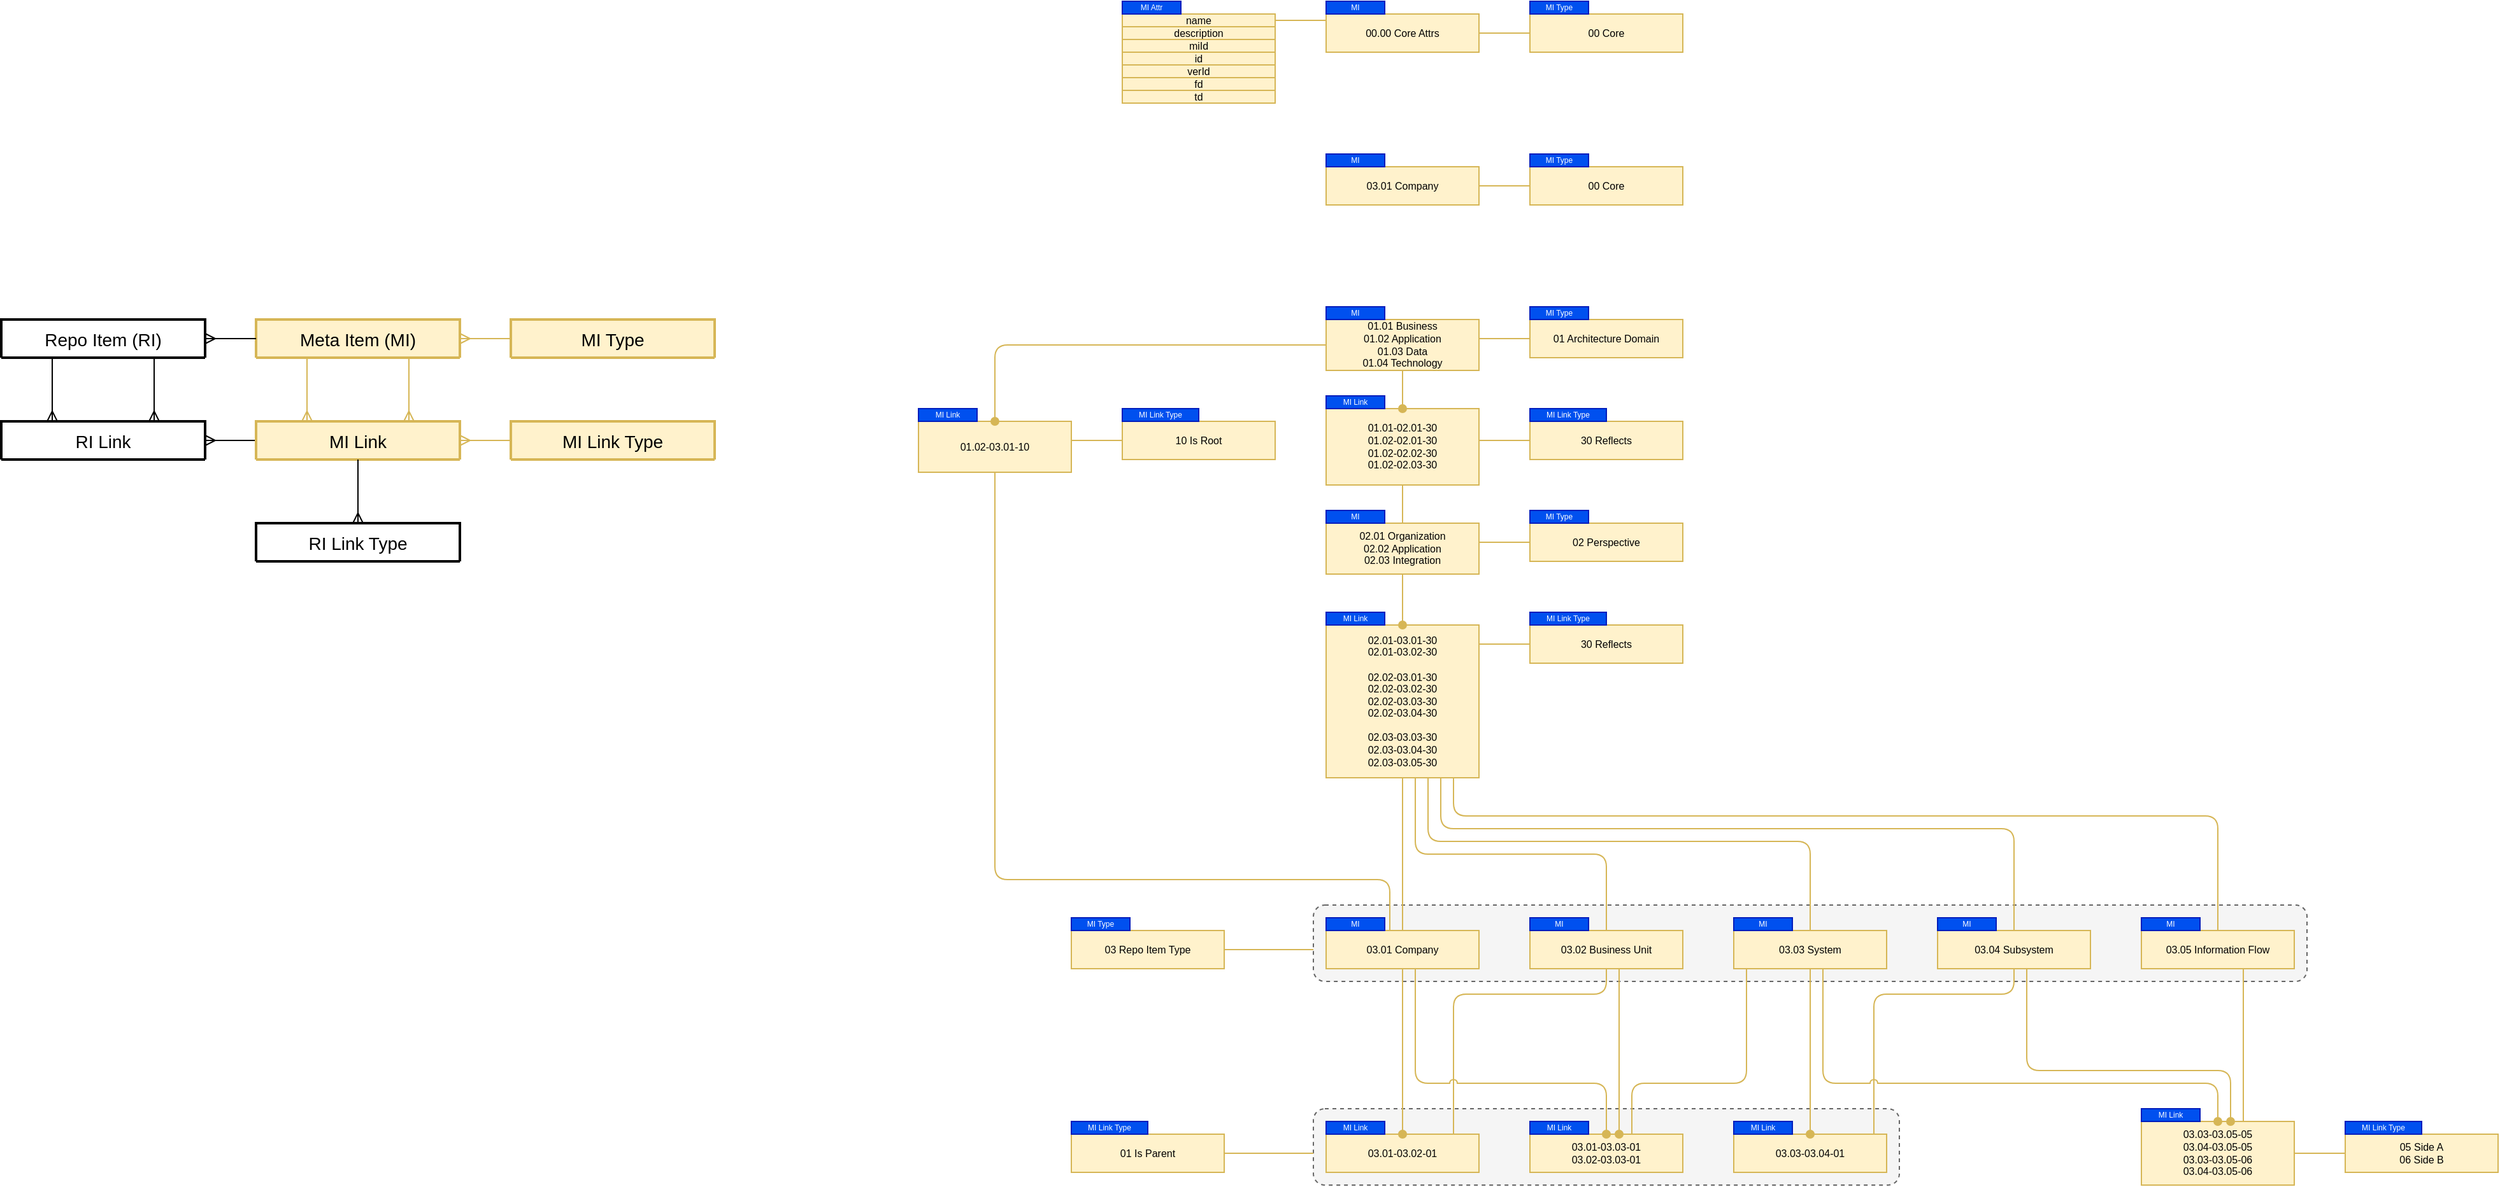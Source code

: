 <mxfile version="24.7.17" pages="2">
  <diagram name="Meta" id="ORFrB1i9ZS2MfI57llce">
    <mxGraphModel dx="526" dy="889" grid="1" gridSize="10" guides="1" tooltips="1" connect="1" arrows="1" fold="1" page="0" pageScale="1" pageWidth="850" pageHeight="1100" math="0" shadow="0">
      <root>
        <mxCell id="zcp1QmxAoqO7T9O8vI6b-0" />
        <mxCell id="zcp1QmxAoqO7T9O8vI6b-1" parent="zcp1QmxAoqO7T9O8vI6b-0" />
        <mxCell id="tGocG6m9IAXdQLoZmJYw-2" value="" style="rounded=1;whiteSpace=wrap;html=1;fillColor=#f5f5f5;strokeColor=#666666;dashed=1;fontColor=#333333;" parent="zcp1QmxAoqO7T9O8vI6b-1" vertex="1">
          <mxGeometry x="1390" y="860" width="460" height="60" as="geometry" />
        </mxCell>
        <mxCell id="tGocG6m9IAXdQLoZmJYw-0" value="" style="rounded=1;whiteSpace=wrap;html=1;fillColor=#f5f5f5;strokeColor=#666666;dashed=1;fontColor=#333333;" parent="zcp1QmxAoqO7T9O8vI6b-1" vertex="1">
          <mxGeometry x="1390" y="700" width="780" height="60" as="geometry" />
        </mxCell>
        <mxCell id="zcp1QmxAoqO7T9O8vI6b-70" value="Repo Item (RI)" style="swimlane;childLayout=stackLayout;horizontal=1;startSize=30;horizontalStack=0;rounded=1;fontSize=14;fontStyle=0;strokeWidth=2;resizeParent=0;resizeLast=1;shadow=0;dashed=0;align=center;arcSize=8;" parent="zcp1QmxAoqO7T9O8vI6b-1" vertex="1" collapsed="1">
          <mxGeometry x="360" y="240" width="160" height="30" as="geometry">
            <mxRectangle x="360" y="240" width="160" height="120" as="alternateBounds" />
          </mxGeometry>
        </mxCell>
        <mxCell id="zcp1QmxAoqO7T9O8vI6b-71" value="+Attribute1&#xa;+Attribute2&#xa;+Attribute3" style="align=left;strokeColor=none;fillColor=none;spacingLeft=4;fontSize=12;verticalAlign=top;resizable=0;rotatable=0;part=1;" parent="zcp1QmxAoqO7T9O8vI6b-70" vertex="1">
          <mxGeometry y="30" width="160" height="90" as="geometry" />
        </mxCell>
        <mxCell id="zcp1QmxAoqO7T9O8vI6b-72" value="Meta Item (MI)" style="swimlane;childLayout=stackLayout;horizontal=1;startSize=30;horizontalStack=0;rounded=1;fontSize=14;fontStyle=0;strokeWidth=2;resizeParent=0;resizeLast=1;shadow=0;dashed=0;align=center;arcSize=8;fillColor=#fff2cc;strokeColor=#d6b656;" parent="zcp1QmxAoqO7T9O8vI6b-1" vertex="1" collapsed="1">
          <mxGeometry x="560" y="240" width="160" height="30" as="geometry">
            <mxRectangle x="360" y="240" width="160" height="120" as="alternateBounds" />
          </mxGeometry>
        </mxCell>
        <mxCell id="zcp1QmxAoqO7T9O8vI6b-73" value="+Attribute1&#xa;+Attribute2&#xa;+Attribute3" style="align=left;strokeColor=none;fillColor=none;spacingLeft=4;fontSize=12;verticalAlign=top;resizable=0;rotatable=0;part=1;" parent="zcp1QmxAoqO7T9O8vI6b-72" vertex="1">
          <mxGeometry y="30" width="160" height="90" as="geometry" />
        </mxCell>
        <mxCell id="zcp1QmxAoqO7T9O8vI6b-74" value="RI Link" style="swimlane;childLayout=stackLayout;horizontal=1;startSize=30;horizontalStack=0;rounded=1;fontSize=14;fontStyle=0;strokeWidth=2;resizeParent=0;resizeLast=1;shadow=0;dashed=0;align=center;arcSize=8;" parent="zcp1QmxAoqO7T9O8vI6b-1" vertex="1" collapsed="1">
          <mxGeometry x="360" y="320" width="160" height="30" as="geometry">
            <mxRectangle x="360" y="160" width="160" height="120" as="alternateBounds" />
          </mxGeometry>
        </mxCell>
        <mxCell id="zcp1QmxAoqO7T9O8vI6b-75" value="+Attribute1&#xa;+Attribute2&#xa;+Attribute3" style="align=left;strokeColor=none;fillColor=none;spacingLeft=4;fontSize=12;verticalAlign=top;resizable=0;rotatable=0;part=1;" parent="zcp1QmxAoqO7T9O8vI6b-74" vertex="1">
          <mxGeometry y="30" width="160" height="90" as="geometry" />
        </mxCell>
        <mxCell id="zcp1QmxAoqO7T9O8vI6b-76" value="RI Link Type" style="swimlane;childLayout=stackLayout;horizontal=1;startSize=30;horizontalStack=0;rounded=1;fontSize=14;fontStyle=0;strokeWidth=2;resizeParent=0;resizeLast=1;shadow=0;dashed=0;align=center;arcSize=8;" parent="zcp1QmxAoqO7T9O8vI6b-1" vertex="1" collapsed="1">
          <mxGeometry x="560" y="400" width="160" height="30" as="geometry">
            <mxRectangle x="360" y="160" width="160" height="120" as="alternateBounds" />
          </mxGeometry>
        </mxCell>
        <mxCell id="zcp1QmxAoqO7T9O8vI6b-77" value="+Attribute1&#xa;+Attribute2&#xa;+Attribute3" style="align=left;strokeColor=none;fillColor=none;spacingLeft=4;fontSize=12;verticalAlign=top;resizable=0;rotatable=0;part=1;" parent="zcp1QmxAoqO7T9O8vI6b-76" vertex="1">
          <mxGeometry y="30" width="160" height="90" as="geometry" />
        </mxCell>
        <mxCell id="zcp1QmxAoqO7T9O8vI6b-78" value="" style="edgeStyle=orthogonalEdgeStyle;fontSize=12;html=1;endArrow=ERmany;strokeWidth=1;" parent="zcp1QmxAoqO7T9O8vI6b-1" source="zcp1QmxAoqO7T9O8vI6b-82" target="zcp1QmxAoqO7T9O8vI6b-74" edge="1">
          <mxGeometry width="100" height="100" relative="1" as="geometry">
            <mxPoint x="560" y="460" as="sourcePoint" />
            <mxPoint x="520" y="460" as="targetPoint" />
            <Array as="points" />
          </mxGeometry>
        </mxCell>
        <mxCell id="zcp1QmxAoqO7T9O8vI6b-79" value="" style="edgeStyle=orthogonalEdgeStyle;fontSize=12;html=1;endArrow=ERmany;strokeWidth=1;" parent="zcp1QmxAoqO7T9O8vI6b-1" source="zcp1QmxAoqO7T9O8vI6b-70" target="zcp1QmxAoqO7T9O8vI6b-74" edge="1">
          <mxGeometry width="100" height="100" relative="1" as="geometry">
            <mxPoint x="340.0" y="270" as="sourcePoint" />
            <mxPoint x="340.0" y="320" as="targetPoint" />
            <Array as="points">
              <mxPoint x="400" y="300" />
              <mxPoint x="400" y="300" />
            </Array>
          </mxGeometry>
        </mxCell>
        <mxCell id="zcp1QmxAoqO7T9O8vI6b-80" value="" style="edgeStyle=orthogonalEdgeStyle;fontSize=12;html=1;endArrow=ERmany;strokeWidth=1;" parent="zcp1QmxAoqO7T9O8vI6b-1" source="zcp1QmxAoqO7T9O8vI6b-70" target="zcp1QmxAoqO7T9O8vI6b-74" edge="1">
          <mxGeometry width="100" height="100" relative="1" as="geometry">
            <mxPoint x="410.0" y="280" as="sourcePoint" />
            <mxPoint x="410.0" y="330" as="targetPoint" />
            <Array as="points">
              <mxPoint x="480" y="300" />
              <mxPoint x="480" y="300" />
            </Array>
          </mxGeometry>
        </mxCell>
        <mxCell id="zcp1QmxAoqO7T9O8vI6b-81" value="" style="edgeStyle=orthogonalEdgeStyle;fontSize=12;html=1;endArrow=ERmany;strokeWidth=1;" parent="zcp1QmxAoqO7T9O8vI6b-1" source="zcp1QmxAoqO7T9O8vI6b-72" target="zcp1QmxAoqO7T9O8vI6b-70" edge="1">
          <mxGeometry width="100" height="100" relative="1" as="geometry">
            <mxPoint x="490" y="280" as="sourcePoint" />
            <mxPoint x="490" y="330" as="targetPoint" />
            <Array as="points" />
          </mxGeometry>
        </mxCell>
        <mxCell id="zcp1QmxAoqO7T9O8vI6b-82" value="MI Link" style="swimlane;childLayout=stackLayout;horizontal=1;startSize=30;horizontalStack=0;rounded=1;fontSize=14;fontStyle=0;strokeWidth=2;resizeParent=0;resizeLast=1;shadow=0;dashed=0;align=center;arcSize=8;fillColor=#fff2cc;strokeColor=#d6b656;" parent="zcp1QmxAoqO7T9O8vI6b-1" vertex="1" collapsed="1">
          <mxGeometry x="560" y="320" width="160" height="30" as="geometry">
            <mxRectangle x="360" y="240" width="160" height="120" as="alternateBounds" />
          </mxGeometry>
        </mxCell>
        <mxCell id="zcp1QmxAoqO7T9O8vI6b-83" value="+Attribute1&#xa;+Attribute2&#xa;+Attribute3" style="align=left;strokeColor=none;fillColor=none;spacingLeft=4;fontSize=12;verticalAlign=top;resizable=0;rotatable=0;part=1;" parent="zcp1QmxAoqO7T9O8vI6b-82" vertex="1">
          <mxGeometry y="30" width="160" height="90" as="geometry" />
        </mxCell>
        <mxCell id="zcp1QmxAoqO7T9O8vI6b-84" value="" style="edgeStyle=orthogonalEdgeStyle;fontSize=12;html=1;endArrow=ERmany;strokeWidth=1;fillColor=#fff2cc;strokeColor=#d6b656;" parent="zcp1QmxAoqO7T9O8vI6b-1" source="zcp1QmxAoqO7T9O8vI6b-72" target="zcp1QmxAoqO7T9O8vI6b-82" edge="1">
          <mxGeometry width="100" height="100" relative="1" as="geometry">
            <mxPoint x="490" y="280" as="sourcePoint" />
            <mxPoint x="490" y="410" as="targetPoint" />
            <Array as="points">
              <mxPoint x="600" y="290" />
              <mxPoint x="600" y="290" />
            </Array>
          </mxGeometry>
        </mxCell>
        <mxCell id="zcp1QmxAoqO7T9O8vI6b-85" value="MI Link Type" style="swimlane;childLayout=stackLayout;horizontal=1;startSize=30;horizontalStack=0;rounded=1;fontSize=14;fontStyle=0;strokeWidth=2;resizeParent=0;resizeLast=1;shadow=0;dashed=0;align=center;arcSize=8;fillColor=#fff2cc;strokeColor=#d6b656;" parent="zcp1QmxAoqO7T9O8vI6b-1" vertex="1" collapsed="1">
          <mxGeometry x="760" y="320" width="160" height="30" as="geometry">
            <mxRectangle x="360" y="240" width="160" height="120" as="alternateBounds" />
          </mxGeometry>
        </mxCell>
        <mxCell id="zcp1QmxAoqO7T9O8vI6b-86" value="+Attribute1&#xa;+Attribute2&#xa;+Attribute3" style="align=left;strokeColor=none;fillColor=none;spacingLeft=4;fontSize=12;verticalAlign=top;resizable=0;rotatable=0;part=1;" parent="zcp1QmxAoqO7T9O8vI6b-85" vertex="1">
          <mxGeometry y="30" width="160" height="90" as="geometry" />
        </mxCell>
        <mxCell id="zcp1QmxAoqO7T9O8vI6b-87" value="" style="edgeStyle=orthogonalEdgeStyle;fontSize=12;html=1;endArrow=ERmany;strokeWidth=1;fillColor=#fff2cc;strokeColor=#d6b656;" parent="zcp1QmxAoqO7T9O8vI6b-1" source="zcp1QmxAoqO7T9O8vI6b-72" target="zcp1QmxAoqO7T9O8vI6b-82" edge="1">
          <mxGeometry width="100" height="100" relative="1" as="geometry">
            <mxPoint x="650" y="280" as="sourcePoint" />
            <mxPoint x="650" y="330" as="targetPoint" />
            <Array as="points">
              <mxPoint x="680" y="300" />
              <mxPoint x="680" y="300" />
            </Array>
          </mxGeometry>
        </mxCell>
        <mxCell id="zcp1QmxAoqO7T9O8vI6b-88" value="" style="edgeStyle=orthogonalEdgeStyle;fontSize=12;html=1;endArrow=ERmany;strokeWidth=1;fillColor=#fff2cc;strokeColor=#d6b656;" parent="zcp1QmxAoqO7T9O8vI6b-1" source="zcp1QmxAoqO7T9O8vI6b-85" target="zcp1QmxAoqO7T9O8vI6b-82" edge="1">
          <mxGeometry width="100" height="100" relative="1" as="geometry">
            <mxPoint x="690" y="280" as="sourcePoint" />
            <mxPoint x="690" y="330" as="targetPoint" />
            <Array as="points" />
          </mxGeometry>
        </mxCell>
        <mxCell id="zcp1QmxAoqO7T9O8vI6b-89" value="MI_01 Perspective" style="text;html=1;strokeColor=#000000;fillColor=#ffe6cc;align=center;verticalAlign=middle;whiteSpace=wrap;rounded=0;fontSize=10;" parent="zcp1QmxAoqO7T9O8vI6b-1" vertex="1">
          <mxGeometry x="1400" y="400" width="120" height="30" as="geometry" />
        </mxCell>
        <mxCell id="zcp1QmxAoqO7T9O8vI6b-90" value="MI_02.001-MI_01&lt;br style=&quot;font-size: 10px;&quot;&gt;MI_02.101-MI_01" style="text;html=1;strokeColor=#000000;fillColor=#ffe6cc;align=center;verticalAlign=middle;whiteSpace=wrap;rounded=0;fontSize=10;" parent="zcp1QmxAoqO7T9O8vI6b-1" vertex="1">
          <mxGeometry x="1400" y="480" width="120" height="30" as="geometry" />
        </mxCell>
        <mxCell id="zcp1QmxAoqO7T9O8vI6b-91" value="30 Reflects" style="text;html=1;strokeColor=#d6b656;fillColor=#fff2cc;align=center;verticalAlign=middle;whiteSpace=wrap;rounded=0;fontSize=8;" parent="zcp1QmxAoqO7T9O8vI6b-1" vertex="1">
          <mxGeometry x="1560" y="480" width="120" height="30" as="geometry" />
        </mxCell>
        <mxCell id="zcp1QmxAoqO7T9O8vI6b-92" value="" style="endArrow=none;html=1;strokeWidth=1;fillColor=#fff2cc;strokeColor=#d6b656;edgeStyle=orthogonalEdgeStyle;" parent="zcp1QmxAoqO7T9O8vI6b-1" source="zcp1QmxAoqO7T9O8vI6b-91" target="zcp1QmxAoqO7T9O8vI6b-90" edge="1">
          <mxGeometry width="50" height="50" relative="1" as="geometry">
            <mxPoint x="1360" y="710" as="sourcePoint" />
            <mxPoint x="1410" y="660" as="targetPoint" />
            <Array as="points">
              <mxPoint x="1590" y="495" />
              <mxPoint x="1590" y="495" />
            </Array>
          </mxGeometry>
        </mxCell>
        <mxCell id="zcp1QmxAoqO7T9O8vI6b-94" value="" style="edgeStyle=orthogonalEdgeStyle;fontSize=12;html=1;endArrow=ERmany;strokeWidth=1;" parent="zcp1QmxAoqO7T9O8vI6b-1" source="zcp1QmxAoqO7T9O8vI6b-82" target="zcp1QmxAoqO7T9O8vI6b-76" edge="1">
          <mxGeometry width="100" height="100" relative="1" as="geometry">
            <mxPoint x="749.999" y="420" as="sourcePoint" />
            <mxPoint x="749.999" y="470" as="targetPoint" />
            <Array as="points">
              <mxPoint x="640" y="370" />
              <mxPoint x="640" y="370" />
            </Array>
          </mxGeometry>
        </mxCell>
        <mxCell id="zcp1QmxAoqO7T9O8vI6b-98" value="03.01 Company" style="text;html=1;strokeColor=#d6b656;fillColor=#fff2cc;align=center;verticalAlign=middle;whiteSpace=wrap;rounded=0;fontSize=8;" parent="zcp1QmxAoqO7T9O8vI6b-1" vertex="1">
          <mxGeometry x="1400" y="720" width="120" height="30" as="geometry" />
        </mxCell>
        <mxCell id="zcp1QmxAoqO7T9O8vI6b-99" value="03.02 Business Unit" style="text;html=1;strokeColor=#d6b656;fillColor=#fff2cc;align=center;verticalAlign=middle;whiteSpace=wrap;rounded=0;fontSize=8;" parent="zcp1QmxAoqO7T9O8vI6b-1" vertex="1">
          <mxGeometry x="1560" y="720" width="120" height="30" as="geometry" />
        </mxCell>
        <mxCell id="zcp1QmxAoqO7T9O8vI6b-102" value="03.01-03.02-01" style="text;html=1;strokeColor=#d6b656;fillColor=#fff2cc;align=center;verticalAlign=middle;whiteSpace=wrap;rounded=0;fontSize=8;" parent="zcp1QmxAoqO7T9O8vI6b-1" vertex="1">
          <mxGeometry x="1400" y="880" width="120" height="30" as="geometry" />
        </mxCell>
        <mxCell id="zcp1QmxAoqO7T9O8vI6b-103" value="01 Is Parent" style="text;html=1;strokeColor=#d6b656;fillColor=#fff2cc;align=center;verticalAlign=middle;whiteSpace=wrap;rounded=0;fontSize=8;" parent="zcp1QmxAoqO7T9O8vI6b-1" vertex="1">
          <mxGeometry x="1200" y="880" width="120" height="30" as="geometry" />
        </mxCell>
        <mxCell id="zcp1QmxAoqO7T9O8vI6b-104" value="" style="endArrow=none;html=1;strokeWidth=1;fillColor=#fff2cc;strokeColor=#d6b656;edgeStyle=orthogonalEdgeStyle;" parent="zcp1QmxAoqO7T9O8vI6b-1" source="zcp1QmxAoqO7T9O8vI6b-103" target="tGocG6m9IAXdQLoZmJYw-2" edge="1">
          <mxGeometry width="50" height="50" relative="1" as="geometry">
            <mxPoint x="1360" y="1110" as="sourcePoint" />
            <mxPoint x="1360" y="900" as="targetPoint" />
            <Array as="points">
              <mxPoint x="1370" y="895" />
              <mxPoint x="1370" y="895" />
            </Array>
          </mxGeometry>
        </mxCell>
        <mxCell id="zcp1QmxAoqO7T9O8vI6b-107" value="" style="endArrow=oval;html=1;strokeWidth=1;fillColor=#fff2cc;strokeColor=#d6b656;edgeStyle=orthogonalEdgeStyle;endFill=1;jumpStyle=arc;" parent="zcp1QmxAoqO7T9O8vI6b-1" source="zcp1QmxAoqO7T9O8vI6b-98" target="zcp1QmxAoqO7T9O8vI6b-102" edge="1">
          <mxGeometry width="50" height="50" relative="1" as="geometry">
            <mxPoint x="1490" y="730" as="sourcePoint" />
            <mxPoint x="1490" y="680" as="targetPoint" />
            <Array as="points">
              <mxPoint x="1460" y="810" />
              <mxPoint x="1460" y="810" />
            </Array>
          </mxGeometry>
        </mxCell>
        <mxCell id="zcp1QmxAoqO7T9O8vI6b-108" value="" style="endArrow=none;html=1;strokeWidth=1;fillColor=#fff2cc;strokeColor=#d6b656;edgeStyle=orthogonalEdgeStyle;endFill=0;jumpStyle=arc;" parent="zcp1QmxAoqO7T9O8vI6b-1" source="zcp1QmxAoqO7T9O8vI6b-102" target="zcp1QmxAoqO7T9O8vI6b-99" edge="1">
          <mxGeometry width="50" height="50" relative="1" as="geometry">
            <mxPoint x="1690" y="730" as="sourcePoint" />
            <mxPoint x="1810" y="790" as="targetPoint" />
            <Array as="points">
              <mxPoint x="1500" y="770" />
              <mxPoint x="1620" y="770" />
            </Array>
          </mxGeometry>
        </mxCell>
        <mxCell id="zcp1QmxAoqO7T9O8vI6b-109" value="03.03 System" style="text;html=1;strokeColor=#d6b656;fillColor=#fff2cc;align=center;verticalAlign=middle;whiteSpace=wrap;rounded=0;fontSize=8;" parent="zcp1QmxAoqO7T9O8vI6b-1" vertex="1">
          <mxGeometry x="1720" y="720" width="120" height="30" as="geometry" />
        </mxCell>
        <mxCell id="zcp1QmxAoqO7T9O8vI6b-110" value="03.04 Subsystem" style="text;html=1;strokeColor=#d6b656;fillColor=#fff2cc;align=center;verticalAlign=middle;whiteSpace=wrap;rounded=0;fontSize=8;" parent="zcp1QmxAoqO7T9O8vI6b-1" vertex="1">
          <mxGeometry x="1880" y="720" width="120" height="30" as="geometry" />
        </mxCell>
        <mxCell id="zcp1QmxAoqO7T9O8vI6b-113" value="02.01 Organization&lt;br style=&quot;font-size: 8px;&quot;&gt;02.02 Application&lt;br style=&quot;font-size: 8px;&quot;&gt;02.03 Integration" style="text;html=1;strokeColor=#d6b656;fillColor=#fff2cc;align=center;verticalAlign=middle;whiteSpace=wrap;rounded=0;fontSize=8;" parent="zcp1QmxAoqO7T9O8vI6b-1" vertex="1">
          <mxGeometry x="1400" y="400" width="120" height="40" as="geometry" />
        </mxCell>
        <mxCell id="zcp1QmxAoqO7T9O8vI6b-114" value="02.01-03.01-30&lt;div&gt;02.01-03.02-30&lt;br style=&quot;font-size: 8px;&quot;&gt;&lt;br style=&quot;font-size: 8px;&quot;&gt;02.02-03.01-30&lt;/div&gt;&lt;div&gt;02.02-03.02-30&lt;/div&gt;&lt;div&gt;02.02-03.03-30&lt;/div&gt;&lt;div&gt;02.02-03.04-30&lt;/div&gt;&lt;div&gt;&lt;br style=&quot;font-size: 8px;&quot;&gt;02.03-03.03-30&lt;br&gt;&lt;/div&gt;&lt;div&gt;02.03-03.04-30&lt;br&gt;&lt;/div&gt;&lt;div&gt;02.03-03.05-30&lt;/div&gt;" style="text;html=1;strokeColor=#d6b656;fillColor=#fff2cc;align=center;verticalAlign=middle;whiteSpace=wrap;rounded=0;fontSize=8;" parent="zcp1QmxAoqO7T9O8vI6b-1" vertex="1">
          <mxGeometry x="1400" y="480" width="120" height="120" as="geometry" />
        </mxCell>
        <mxCell id="zcp1QmxAoqO7T9O8vI6b-115" value="MI Type" style="swimlane;childLayout=stackLayout;horizontal=1;startSize=30;horizontalStack=0;rounded=1;fontSize=14;fontStyle=0;strokeWidth=2;resizeParent=0;resizeLast=1;shadow=0;dashed=0;align=center;arcSize=8;fillColor=#fff2cc;strokeColor=#d6b656;" parent="zcp1QmxAoqO7T9O8vI6b-1" vertex="1" collapsed="1">
          <mxGeometry x="760" y="240" width="160" height="30" as="geometry">
            <mxRectangle x="360" y="240" width="160" height="120" as="alternateBounds" />
          </mxGeometry>
        </mxCell>
        <mxCell id="zcp1QmxAoqO7T9O8vI6b-116" value="+Attribute1&#xa;+Attribute2&#xa;+Attribute3" style="align=left;strokeColor=none;fillColor=none;spacingLeft=4;fontSize=12;verticalAlign=top;resizable=0;rotatable=0;part=1;" parent="zcp1QmxAoqO7T9O8vI6b-115" vertex="1">
          <mxGeometry y="30" width="160" height="90" as="geometry" />
        </mxCell>
        <mxCell id="zcp1QmxAoqO7T9O8vI6b-117" value="" style="edgeStyle=orthogonalEdgeStyle;fontSize=12;html=1;endArrow=ERmany;strokeWidth=1;fillColor=#fff2cc;strokeColor=#d6b656;" parent="zcp1QmxAoqO7T9O8vI6b-1" source="zcp1QmxAoqO7T9O8vI6b-115" target="zcp1QmxAoqO7T9O8vI6b-72" edge="1">
          <mxGeometry width="100" height="100" relative="1" as="geometry">
            <mxPoint x="760" y="300" as="sourcePoint" />
            <mxPoint x="720" y="300" as="targetPoint" />
            <Array as="points" />
          </mxGeometry>
        </mxCell>
        <mxCell id="zcp1QmxAoqO7T9O8vI6b-118" value="MI_01 Perspective" style="text;html=1;strokeColor=#000000;fillColor=#ffe6cc;align=center;verticalAlign=middle;whiteSpace=wrap;rounded=0;fontSize=10;" parent="zcp1QmxAoqO7T9O8vI6b-1" vertex="1">
          <mxGeometry x="1560" y="400" width="120" height="30" as="geometry" />
        </mxCell>
        <mxCell id="zcp1QmxAoqO7T9O8vI6b-120" value="02 Perspective" style="text;html=1;strokeColor=#d6b656;fillColor=#fff2cc;align=center;verticalAlign=middle;whiteSpace=wrap;rounded=0;fontSize=8;" parent="zcp1QmxAoqO7T9O8vI6b-1" vertex="1">
          <mxGeometry x="1560" y="400" width="120" height="30" as="geometry" />
        </mxCell>
        <mxCell id="zcp1QmxAoqO7T9O8vI6b-121" value="" style="endArrow=none;html=1;strokeWidth=1;fillColor=#fff2cc;strokeColor=#d6b656;edgeStyle=orthogonalEdgeStyle;" parent="zcp1QmxAoqO7T9O8vI6b-1" source="zcp1QmxAoqO7T9O8vI6b-120" target="zcp1QmxAoqO7T9O8vI6b-113" edge="1">
          <mxGeometry width="50" height="50" relative="1" as="geometry">
            <mxPoint x="1840" y="480" as="sourcePoint" />
            <mxPoint x="1800" y="480" as="targetPoint" />
            <Array as="points">
              <mxPoint x="1530" y="415" />
              <mxPoint x="1530" y="415" />
            </Array>
          </mxGeometry>
        </mxCell>
        <mxCell id="zcp1QmxAoqO7T9O8vI6b-122" value="" style="endArrow=none;html=1;strokeWidth=1;fillColor=#fff2cc;strokeColor=#d6b656;edgeStyle=orthogonalEdgeStyle;endFill=0;" parent="zcp1QmxAoqO7T9O8vI6b-1" source="zcp1QmxAoqO7T9O8vI6b-114" target="zcp1QmxAoqO7T9O8vI6b-98" edge="1">
          <mxGeometry width="50" height="50" relative="1" as="geometry">
            <mxPoint x="1310" y="520" as="sourcePoint" />
            <mxPoint x="1310" y="640" as="targetPoint" />
            <Array as="points">
              <mxPoint x="1460" y="640" />
              <mxPoint x="1460" y="640" />
            </Array>
          </mxGeometry>
        </mxCell>
        <mxCell id="zcp1QmxAoqO7T9O8vI6b-123" value="" style="endArrow=none;html=1;strokeWidth=1;fillColor=#fff2cc;strokeColor=#d6b656;edgeStyle=orthogonalEdgeStyle;endFill=0;" parent="zcp1QmxAoqO7T9O8vI6b-1" source="zcp1QmxAoqO7T9O8vI6b-114" target="zcp1QmxAoqO7T9O8vI6b-99" edge="1">
          <mxGeometry width="50" height="50" relative="1" as="geometry">
            <mxPoint x="1700" y="550" as="sourcePoint" />
            <mxPoint x="1480" y="510" as="targetPoint" />
            <Array as="points">
              <mxPoint x="1470" y="660" />
              <mxPoint x="1620" y="660" />
            </Array>
          </mxGeometry>
        </mxCell>
        <mxCell id="zcp1QmxAoqO7T9O8vI6b-124" value="" style="endArrow=none;html=1;strokeWidth=1;fillColor=#fff2cc;strokeColor=#d6b656;edgeStyle=orthogonalEdgeStyle;endFill=0;" parent="zcp1QmxAoqO7T9O8vI6b-1" source="zcp1QmxAoqO7T9O8vI6b-114" target="zcp1QmxAoqO7T9O8vI6b-109" edge="1">
          <mxGeometry width="50" height="50" relative="1" as="geometry">
            <mxPoint x="1680" y="600" as="sourcePoint" />
            <mxPoint x="1880" y="550" as="targetPoint" />
            <Array as="points">
              <mxPoint x="1480" y="650" />
              <mxPoint x="1780" y="650" />
            </Array>
          </mxGeometry>
        </mxCell>
        <mxCell id="zcp1QmxAoqO7T9O8vI6b-125" value="" style="endArrow=none;html=1;strokeWidth=1;fillColor=#fff2cc;strokeColor=#d6b656;edgeStyle=orthogonalEdgeStyle;endFill=0;" parent="zcp1QmxAoqO7T9O8vI6b-1" source="zcp1QmxAoqO7T9O8vI6b-114" target="zcp1QmxAoqO7T9O8vI6b-110" edge="1">
          <mxGeometry width="50" height="50" relative="1" as="geometry">
            <mxPoint x="1860" y="590" as="sourcePoint" />
            <mxPoint x="2000" y="530" as="targetPoint" />
            <Array as="points">
              <mxPoint x="1490" y="640" />
              <mxPoint x="1940" y="640" />
            </Array>
          </mxGeometry>
        </mxCell>
        <mxCell id="zcp1QmxAoqO7T9O8vI6b-126" value="03.05 Information Flow" style="text;html=1;strokeColor=#d6b656;fillColor=#fff2cc;align=center;verticalAlign=middle;whiteSpace=wrap;rounded=0;fontSize=8;" parent="zcp1QmxAoqO7T9O8vI6b-1" vertex="1">
          <mxGeometry x="2040" y="720" width="120" height="30" as="geometry" />
        </mxCell>
        <mxCell id="zcp1QmxAoqO7T9O8vI6b-130" value="" style="endArrow=none;html=1;strokeWidth=1;fillColor=#fff2cc;strokeColor=#d6b656;edgeStyle=orthogonalEdgeStyle;endFill=0;jumpStyle=arc;" parent="zcp1QmxAoqO7T9O8vI6b-1" source="yXH9QaufiffFzJZCqWvs-27" target="zcp1QmxAoqO7T9O8vI6b-110" edge="1">
          <mxGeometry width="50" height="50" relative="1" as="geometry">
            <mxPoint x="1470" y="840" as="sourcePoint" />
            <mxPoint x="1630" y="760" as="targetPoint" />
            <Array as="points">
              <mxPoint x="1830" y="770" />
              <mxPoint x="1940" y="770" />
            </Array>
          </mxGeometry>
        </mxCell>
        <mxCell id="zcp1QmxAoqO7T9O8vI6b-131" value="" style="endArrow=none;html=1;strokeWidth=1;fillColor=#fff2cc;strokeColor=#d6b656;edgeStyle=orthogonalEdgeStyle;endFill=0;" parent="zcp1QmxAoqO7T9O8vI6b-1" source="zcp1QmxAoqO7T9O8vI6b-114" target="zcp1QmxAoqO7T9O8vI6b-126" edge="1">
          <mxGeometry width="50" height="50" relative="1" as="geometry">
            <mxPoint x="1950" y="690" as="sourcePoint" />
            <mxPoint x="2200" y="560" as="targetPoint" />
            <Array as="points">
              <mxPoint x="1500" y="630" />
              <mxPoint x="2100" y="630" />
            </Array>
          </mxGeometry>
        </mxCell>
        <mxCell id="fwpXa0l8IbfqV6iC9_I8-0" value="MI_01 Perspective" style="text;html=1;strokeColor=#000000;fillColor=#ffe6cc;align=center;verticalAlign=middle;whiteSpace=wrap;rounded=0;fontSize=10;" parent="zcp1QmxAoqO7T9O8vI6b-1" vertex="1">
          <mxGeometry x="1400" y="240" width="120" height="30" as="geometry" />
        </mxCell>
        <mxCell id="fwpXa0l8IbfqV6iC9_I8-2" value="01.01 Business&lt;br style=&quot;font-size: 8px;&quot;&gt;01.02 Application&lt;br style=&quot;font-size: 8px;&quot;&gt;01.03 Data&lt;div&gt;01.04 Technology&lt;/div&gt;" style="text;html=1;strokeColor=#d6b656;fillColor=#fff2cc;align=center;verticalAlign=middle;whiteSpace=wrap;rounded=0;fontSize=8;" parent="zcp1QmxAoqO7T9O8vI6b-1" vertex="1">
          <mxGeometry x="1400" y="240" width="120" height="40" as="geometry" />
        </mxCell>
        <mxCell id="fwpXa0l8IbfqV6iC9_I8-3" value="MI_01 Perspective" style="text;html=1;strokeColor=#000000;fillColor=#ffe6cc;align=center;verticalAlign=middle;whiteSpace=wrap;rounded=0;fontSize=10;" parent="zcp1QmxAoqO7T9O8vI6b-1" vertex="1">
          <mxGeometry x="1560" y="240" width="120" height="30" as="geometry" />
        </mxCell>
        <mxCell id="fwpXa0l8IbfqV6iC9_I8-5" value="01 Architecture Domain" style="text;html=1;strokeColor=#d6b656;fillColor=#fff2cc;align=center;verticalAlign=middle;whiteSpace=wrap;rounded=0;fontSize=8;" parent="zcp1QmxAoqO7T9O8vI6b-1" vertex="1">
          <mxGeometry x="1560" y="240" width="120" height="30" as="geometry" />
        </mxCell>
        <mxCell id="fwpXa0l8IbfqV6iC9_I8-6" value="" style="endArrow=none;html=1;strokeWidth=1;fillColor=#fff2cc;strokeColor=#d6b656;edgeStyle=orthogonalEdgeStyle;" parent="zcp1QmxAoqO7T9O8vI6b-1" source="fwpXa0l8IbfqV6iC9_I8-5" target="fwpXa0l8IbfqV6iC9_I8-2" edge="1">
          <mxGeometry width="50" height="50" relative="1" as="geometry">
            <mxPoint x="1840" y="320" as="sourcePoint" />
            <mxPoint x="1800" y="320" as="targetPoint" />
            <Array as="points">
              <mxPoint x="1530" y="255" />
              <mxPoint x="1530" y="255" />
            </Array>
          </mxGeometry>
        </mxCell>
        <mxCell id="fwpXa0l8IbfqV6iC9_I8-9" value="01.01-02.01-30&lt;div&gt;&lt;div&gt;01.02-02.01-30&lt;br&gt;&lt;/div&gt;&lt;div&gt;01.02-02.02-30&lt;br&gt;&lt;/div&gt;&lt;div&gt;01.02-02.03-30&lt;/div&gt;&lt;/div&gt;" style="text;html=1;strokeColor=#d6b656;fillColor=#fff2cc;align=center;verticalAlign=middle;whiteSpace=wrap;rounded=0;fontSize=8;" parent="zcp1QmxAoqO7T9O8vI6b-1" vertex="1">
          <mxGeometry x="1400" y="310" width="120" height="60" as="geometry" />
        </mxCell>
        <mxCell id="fwpXa0l8IbfqV6iC9_I8-10" value="" style="endArrow=oval;html=1;strokeWidth=1;fillColor=#fff2cc;strokeColor=#d6b656;edgeStyle=orthogonalEdgeStyle;endFill=1;" parent="zcp1QmxAoqO7T9O8vI6b-1" source="fwpXa0l8IbfqV6iC9_I8-2" target="fwpXa0l8IbfqV6iC9_I8-9" edge="1">
          <mxGeometry width="50" height="50" relative="1" as="geometry">
            <mxPoint x="1360" y="360" as="sourcePoint" />
            <mxPoint x="1360" y="400" as="targetPoint" />
          </mxGeometry>
        </mxCell>
        <mxCell id="fwpXa0l8IbfqV6iC9_I8-11" value="" style="endArrow=none;html=1;strokeWidth=1;fillColor=#fff2cc;strokeColor=#d6b656;edgeStyle=orthogonalEdgeStyle;" parent="zcp1QmxAoqO7T9O8vI6b-1" source="fwpXa0l8IbfqV6iC9_I8-9" target="zcp1QmxAoqO7T9O8vI6b-113" edge="1">
          <mxGeometry width="50" height="50" relative="1" as="geometry">
            <mxPoint x="1470" y="290" as="sourcePoint" />
            <mxPoint x="1470" y="330" as="targetPoint" />
          </mxGeometry>
        </mxCell>
        <mxCell id="fwpXa0l8IbfqV6iC9_I8-12" value="30 Reflects" style="text;html=1;strokeColor=#d6b656;fillColor=#fff2cc;align=center;verticalAlign=middle;whiteSpace=wrap;rounded=0;fontSize=8;" parent="zcp1QmxAoqO7T9O8vI6b-1" vertex="1">
          <mxGeometry x="1560" y="320" width="120" height="30" as="geometry" />
        </mxCell>
        <mxCell id="fwpXa0l8IbfqV6iC9_I8-14" value="" style="endArrow=none;html=1;strokeWidth=1;fillColor=#fff2cc;strokeColor=#d6b656;edgeStyle=orthogonalEdgeStyle;" parent="zcp1QmxAoqO7T9O8vI6b-1" source="fwpXa0l8IbfqV6iC9_I8-12" target="fwpXa0l8IbfqV6iC9_I8-9" edge="1">
          <mxGeometry width="50" height="50" relative="1" as="geometry">
            <mxPoint x="1570" y="265" as="sourcePoint" />
            <mxPoint x="1530" y="265" as="targetPoint" />
            <Array as="points">
              <mxPoint x="1540" y="335" />
              <mxPoint x="1540" y="335" />
            </Array>
          </mxGeometry>
        </mxCell>
        <mxCell id="fwpXa0l8IbfqV6iC9_I8-4" value="MI Type" style="text;html=1;strokeColor=#001DBC;fillColor=#0050ef;align=center;verticalAlign=middle;whiteSpace=wrap;rounded=0;fontSize=6;fontColor=#ffffff;" parent="zcp1QmxAoqO7T9O8vI6b-1" vertex="1">
          <mxGeometry x="1560" y="230" width="46" height="10" as="geometry" />
        </mxCell>
        <mxCell id="fwpXa0l8IbfqV6iC9_I8-1" value="MI" style="text;html=1;strokeColor=#001DBC;fillColor=#0050ef;align=center;verticalAlign=middle;whiteSpace=wrap;rounded=0;fontSize=6;fontColor=#ffffff;" parent="zcp1QmxAoqO7T9O8vI6b-1" vertex="1">
          <mxGeometry x="1400" y="230" width="46" height="10" as="geometry" />
        </mxCell>
        <mxCell id="zcp1QmxAoqO7T9O8vI6b-95" value="MI" style="text;html=1;strokeColor=#001DBC;fillColor=#0050ef;align=center;verticalAlign=middle;whiteSpace=wrap;rounded=0;fontSize=6;fontColor=#ffffff;" parent="zcp1QmxAoqO7T9O8vI6b-1" vertex="1">
          <mxGeometry x="1400" y="390" width="46" height="10" as="geometry" />
        </mxCell>
        <mxCell id="zcp1QmxAoqO7T9O8vI6b-119" value="MI Type" style="text;html=1;strokeColor=#001DBC;fillColor=#0050ef;align=center;verticalAlign=middle;whiteSpace=wrap;rounded=0;fontSize=6;fontColor=#ffffff;" parent="zcp1QmxAoqO7T9O8vI6b-1" vertex="1">
          <mxGeometry x="1560" y="390" width="46" height="10" as="geometry" />
        </mxCell>
        <mxCell id="fwpXa0l8IbfqV6iC9_I8-8" value="MI Link" style="text;html=1;strokeColor=#001DBC;fillColor=#0050ef;align=center;verticalAlign=middle;whiteSpace=wrap;rounded=0;fontSize=6;fontColor=#ffffff;" parent="zcp1QmxAoqO7T9O8vI6b-1" vertex="1">
          <mxGeometry x="1400" y="300" width="46" height="10" as="geometry" />
        </mxCell>
        <mxCell id="fwpXa0l8IbfqV6iC9_I8-13" value="MI Link Type" style="text;html=1;strokeColor=#001DBC;fillColor=#0050ef;align=center;verticalAlign=middle;whiteSpace=wrap;rounded=0;fontSize=6;fontColor=#ffffff;" parent="zcp1QmxAoqO7T9O8vI6b-1" vertex="1">
          <mxGeometry x="1560" y="310" width="60" height="10" as="geometry" />
        </mxCell>
        <mxCell id="zcp1QmxAoqO7T9O8vI6b-96" value="MI Link" style="text;html=1;strokeColor=#001DBC;fillColor=#0050ef;align=center;verticalAlign=middle;whiteSpace=wrap;rounded=0;fontSize=6;fontColor=#ffffff;" parent="zcp1QmxAoqO7T9O8vI6b-1" vertex="1">
          <mxGeometry x="1400" y="470" width="46" height="10" as="geometry" />
        </mxCell>
        <mxCell id="zcp1QmxAoqO7T9O8vI6b-97" value="MI Link Type" style="text;html=1;strokeColor=#001DBC;fillColor=#0050ef;align=center;verticalAlign=middle;whiteSpace=wrap;rounded=0;fontSize=6;fontColor=#ffffff;" parent="zcp1QmxAoqO7T9O8vI6b-1" vertex="1">
          <mxGeometry x="1560" y="470" width="60" height="10" as="geometry" />
        </mxCell>
        <mxCell id="zcp1QmxAoqO7T9O8vI6b-93" value="" style="endArrow=oval;html=1;strokeWidth=1;fillColor=#fff2cc;strokeColor=#d6b656;edgeStyle=orthogonalEdgeStyle;rounded=1;align=center;verticalAlign=middle;fontFamily=Helvetica;fontSize=11;fontColor=default;labelBackgroundColor=default;endFill=1;" parent="zcp1QmxAoqO7T9O8vI6b-1" source="zcp1QmxAoqO7T9O8vI6b-113" target="zcp1QmxAoqO7T9O8vI6b-90" edge="1">
          <mxGeometry width="50" height="50" relative="1" as="geometry">
            <mxPoint x="1470" y="460" as="sourcePoint" />
            <mxPoint x="1430" y="460" as="targetPoint" />
          </mxGeometry>
        </mxCell>
        <mxCell id="zcp1QmxAoqO7T9O8vI6b-100" value="MI" style="text;html=1;strokeColor=#001DBC;fillColor=#0050ef;align=center;verticalAlign=middle;whiteSpace=wrap;rounded=0;fontSize=6;fontColor=#ffffff;" parent="zcp1QmxAoqO7T9O8vI6b-1" vertex="1">
          <mxGeometry x="1400" y="710" width="46" height="10" as="geometry" />
        </mxCell>
        <mxCell id="zcp1QmxAoqO7T9O8vI6b-101" value="MI" style="text;html=1;strokeColor=#001DBC;fillColor=#0050ef;align=center;verticalAlign=middle;whiteSpace=wrap;rounded=0;fontSize=6;fontColor=#ffffff;" parent="zcp1QmxAoqO7T9O8vI6b-1" vertex="1">
          <mxGeometry x="1560" y="710" width="46" height="10" as="geometry" />
        </mxCell>
        <mxCell id="zcp1QmxAoqO7T9O8vI6b-105" value="MI Link" style="text;html=1;strokeColor=#001DBC;fillColor=#0050ef;align=center;verticalAlign=middle;whiteSpace=wrap;rounded=0;fontSize=6;fontColor=#ffffff;" parent="zcp1QmxAoqO7T9O8vI6b-1" vertex="1">
          <mxGeometry x="1400" y="870" width="46" height="10" as="geometry" />
        </mxCell>
        <mxCell id="zcp1QmxAoqO7T9O8vI6b-106" value="MI Link Type" style="text;html=1;strokeColor=#001DBC;fillColor=#0050ef;align=center;verticalAlign=middle;whiteSpace=wrap;rounded=0;fontSize=6;fontColor=#ffffff;" parent="zcp1QmxAoqO7T9O8vI6b-1" vertex="1">
          <mxGeometry x="1200" y="870" width="60" height="10" as="geometry" />
        </mxCell>
        <mxCell id="zcp1QmxAoqO7T9O8vI6b-111" value="MI" style="text;html=1;strokeColor=#001DBC;fillColor=#0050ef;align=center;verticalAlign=middle;whiteSpace=wrap;rounded=0;fontSize=6;fontColor=#ffffff;" parent="zcp1QmxAoqO7T9O8vI6b-1" vertex="1">
          <mxGeometry x="1720" y="710" width="46" height="10" as="geometry" />
        </mxCell>
        <mxCell id="zcp1QmxAoqO7T9O8vI6b-112" value="MI" style="text;html=1;strokeColor=#001DBC;fillColor=#0050ef;align=center;verticalAlign=middle;whiteSpace=wrap;rounded=0;fontSize=6;fontColor=#ffffff;" parent="zcp1QmxAoqO7T9O8vI6b-1" vertex="1">
          <mxGeometry x="1880" y="710" width="46" height="10" as="geometry" />
        </mxCell>
        <mxCell id="2NRI8NQ-9lPT6OoSeVtr-14" value="MI_01 Perspective" style="text;html=1;strokeColor=#000000;fillColor=#ffe6cc;align=center;verticalAlign=middle;whiteSpace=wrap;rounded=0;fontSize=10;" parent="zcp1QmxAoqO7T9O8vI6b-1" vertex="1">
          <mxGeometry x="1200" y="720" width="120" height="30" as="geometry" />
        </mxCell>
        <mxCell id="2NRI8NQ-9lPT6OoSeVtr-15" value="03 Repo Item Type" style="text;html=1;strokeColor=#d6b656;fillColor=#fff2cc;align=center;verticalAlign=middle;whiteSpace=wrap;rounded=0;fontSize=8;" parent="zcp1QmxAoqO7T9O8vI6b-1" vertex="1">
          <mxGeometry x="1200" y="720" width="120" height="30" as="geometry" />
        </mxCell>
        <mxCell id="2NRI8NQ-9lPT6OoSeVtr-16" value="MI Type" style="text;html=1;strokeColor=#001DBC;fillColor=#0050ef;align=center;verticalAlign=middle;whiteSpace=wrap;rounded=0;fontSize=6;fontColor=#ffffff;" parent="zcp1QmxAoqO7T9O8vI6b-1" vertex="1">
          <mxGeometry x="1200" y="710" width="46" height="10" as="geometry" />
        </mxCell>
        <mxCell id="tGocG6m9IAXdQLoZmJYw-1" value="" style="endArrow=none;html=1;strokeWidth=1;fillColor=#fff2cc;strokeColor=#d6b656;edgeStyle=orthogonalEdgeStyle;endFill=0;" parent="zcp1QmxAoqO7T9O8vI6b-1" source="2NRI8NQ-9lPT6OoSeVtr-15" target="tGocG6m9IAXdQLoZmJYw-0" edge="1">
          <mxGeometry width="50" height="50" relative="1" as="geometry">
            <mxPoint x="1330" y="660" as="sourcePoint" />
            <mxPoint x="1290" y="660" as="targetPoint" />
            <Array as="points">
              <mxPoint x="1500" y="730" />
              <mxPoint x="1500" y="730" />
            </Array>
          </mxGeometry>
        </mxCell>
        <mxCell id="zcp1QmxAoqO7T9O8vI6b-127" value="MI" style="text;html=1;strokeColor=#001DBC;fillColor=#0050ef;align=center;verticalAlign=middle;whiteSpace=wrap;rounded=0;fontSize=6;fontColor=#ffffff;" parent="zcp1QmxAoqO7T9O8vI6b-1" vertex="1">
          <mxGeometry x="2040" y="710" width="46" height="10" as="geometry" />
        </mxCell>
        <mxCell id="yXH9QaufiffFzJZCqWvs-20" value="&lt;div&gt;01.02-03.01-10&lt;/div&gt;" style="text;html=1;strokeColor=#d6b656;fillColor=#fff2cc;align=center;verticalAlign=middle;whiteSpace=wrap;rounded=0;fontSize=8;" parent="zcp1QmxAoqO7T9O8vI6b-1" vertex="1">
          <mxGeometry x="1080" y="320" width="120" height="40" as="geometry" />
        </mxCell>
        <mxCell id="yXH9QaufiffFzJZCqWvs-21" value="10 Is Root" style="text;html=1;strokeColor=#d6b656;fillColor=#fff2cc;align=center;verticalAlign=middle;whiteSpace=wrap;rounded=0;fontSize=8;" parent="zcp1QmxAoqO7T9O8vI6b-1" vertex="1">
          <mxGeometry x="1240" y="320" width="120" height="30" as="geometry" />
        </mxCell>
        <mxCell id="yXH9QaufiffFzJZCqWvs-22" value="" style="endArrow=none;html=1;strokeWidth=1;fillColor=#fff2cc;strokeColor=#d6b656;edgeStyle=orthogonalEdgeStyle;" parent="zcp1QmxAoqO7T9O8vI6b-1" source="yXH9QaufiffFzJZCqWvs-21" target="yXH9QaufiffFzJZCqWvs-20" edge="1">
          <mxGeometry width="50" height="50" relative="1" as="geometry">
            <mxPoint x="1250" y="265" as="sourcePoint" />
            <mxPoint x="1210" y="265" as="targetPoint" />
            <Array as="points">
              <mxPoint x="1220" y="335" />
              <mxPoint x="1220" y="335" />
            </Array>
          </mxGeometry>
        </mxCell>
        <mxCell id="yXH9QaufiffFzJZCqWvs-23" value="MI Link" style="text;html=1;strokeColor=#001DBC;fillColor=#0050ef;align=center;verticalAlign=middle;whiteSpace=wrap;rounded=0;fontSize=6;fontColor=#ffffff;" parent="zcp1QmxAoqO7T9O8vI6b-1" vertex="1">
          <mxGeometry x="1080" y="310" width="46" height="10" as="geometry" />
        </mxCell>
        <mxCell id="yXH9QaufiffFzJZCqWvs-24" value="MI Link Type" style="text;html=1;strokeColor=#001DBC;fillColor=#0050ef;align=center;verticalAlign=middle;whiteSpace=wrap;rounded=0;fontSize=6;fontColor=#ffffff;" parent="zcp1QmxAoqO7T9O8vI6b-1" vertex="1">
          <mxGeometry x="1240" y="310" width="60" height="10" as="geometry" />
        </mxCell>
        <mxCell id="yXH9QaufiffFzJZCqWvs-25" value="" style="endArrow=oval;html=1;strokeWidth=1;fillColor=#fff2cc;strokeColor=#d6b656;edgeStyle=orthogonalEdgeStyle;endFill=1;" parent="zcp1QmxAoqO7T9O8vI6b-1" source="fwpXa0l8IbfqV6iC9_I8-2" target="yXH9QaufiffFzJZCqWvs-20" edge="1">
          <mxGeometry width="50" height="50" relative="1" as="geometry">
            <mxPoint x="1470" y="290" as="sourcePoint" />
            <mxPoint x="1470" y="320" as="targetPoint" />
          </mxGeometry>
        </mxCell>
        <mxCell id="yXH9QaufiffFzJZCqWvs-26" value="" style="endArrow=none;html=1;strokeWidth=1;fillColor=#fff2cc;strokeColor=#d6b656;edgeStyle=orthogonalEdgeStyle;endFill=0;" parent="zcp1QmxAoqO7T9O8vI6b-1" source="yXH9QaufiffFzJZCqWvs-20" target="zcp1QmxAoqO7T9O8vI6b-98" edge="1">
          <mxGeometry width="50" height="50" relative="1" as="geometry">
            <mxPoint x="1229.8" y="520" as="sourcePoint" />
            <mxPoint x="1229.8" y="640" as="targetPoint" />
            <Array as="points">
              <mxPoint x="1140" y="680" />
              <mxPoint x="1450" y="680" />
            </Array>
          </mxGeometry>
        </mxCell>
        <mxCell id="yXH9QaufiffFzJZCqWvs-27" value="03.03-03.04-01" style="text;html=1;strokeColor=#d6b656;fillColor=#fff2cc;align=center;verticalAlign=middle;whiteSpace=wrap;rounded=0;fontSize=8;" parent="zcp1QmxAoqO7T9O8vI6b-1" vertex="1">
          <mxGeometry x="1720" y="880" width="120" height="30" as="geometry" />
        </mxCell>
        <mxCell id="yXH9QaufiffFzJZCqWvs-28" value="MI Link" style="text;html=1;strokeColor=#001DBC;fillColor=#0050ef;align=center;verticalAlign=middle;whiteSpace=wrap;rounded=0;fontSize=6;fontColor=#ffffff;" parent="zcp1QmxAoqO7T9O8vI6b-1" vertex="1">
          <mxGeometry x="1720" y="870" width="46" height="10" as="geometry" />
        </mxCell>
        <mxCell id="zcp1QmxAoqO7T9O8vI6b-129" value="" style="endArrow=oval;html=1;strokeWidth=1;fillColor=#fff2cc;strokeColor=#d6b656;edgeStyle=orthogonalEdgeStyle;endFill=1;jumpStyle=arc;" parent="zcp1QmxAoqO7T9O8vI6b-1" source="zcp1QmxAoqO7T9O8vI6b-109" target="yXH9QaufiffFzJZCqWvs-27" edge="1">
          <mxGeometry width="50" height="50" relative="1" as="geometry">
            <mxPoint x="1460" y="760" as="sourcePoint" />
            <mxPoint x="1460" y="840" as="targetPoint" />
            <Array as="points">
              <mxPoint x="1780" y="850" />
              <mxPoint x="1780" y="850" />
            </Array>
          </mxGeometry>
        </mxCell>
        <mxCell id="yXH9QaufiffFzJZCqWvs-29" value="03.01-03.03-01&lt;div&gt;03.02-03.03-01&lt;br&gt;&lt;/div&gt;" style="text;html=1;strokeColor=#d6b656;fillColor=#fff2cc;align=center;verticalAlign=middle;whiteSpace=wrap;rounded=0;fontSize=8;" parent="zcp1QmxAoqO7T9O8vI6b-1" vertex="1">
          <mxGeometry x="1560" y="880" width="120" height="30" as="geometry" />
        </mxCell>
        <mxCell id="yXH9QaufiffFzJZCqWvs-30" value="MI Link" style="text;html=1;strokeColor=#001DBC;fillColor=#0050ef;align=center;verticalAlign=middle;whiteSpace=wrap;rounded=0;fontSize=6;fontColor=#ffffff;" parent="zcp1QmxAoqO7T9O8vI6b-1" vertex="1">
          <mxGeometry x="1560" y="870" width="46" height="10" as="geometry" />
        </mxCell>
        <mxCell id="yXH9QaufiffFzJZCqWvs-31" value="" style="endArrow=oval;html=1;strokeWidth=1;fillColor=#fff2cc;strokeColor=#d6b656;edgeStyle=orthogonalEdgeStyle;endFill=1;jumpStyle=arc;" parent="zcp1QmxAoqO7T9O8vI6b-1" source="zcp1QmxAoqO7T9O8vI6b-98" target="yXH9QaufiffFzJZCqWvs-29" edge="1">
          <mxGeometry width="50" height="50" relative="1" as="geometry">
            <mxPoint x="1460" y="760" as="sourcePoint" />
            <mxPoint x="1460" y="890" as="targetPoint" />
            <Array as="points">
              <mxPoint x="1470" y="840" />
              <mxPoint x="1620" y="840" />
            </Array>
          </mxGeometry>
        </mxCell>
        <mxCell id="yXH9QaufiffFzJZCqWvs-32" value="" style="endArrow=none;html=1;strokeWidth=1;fillColor=#fff2cc;strokeColor=#d6b656;edgeStyle=orthogonalEdgeStyle;endFill=0;jumpStyle=arc;" parent="zcp1QmxAoqO7T9O8vI6b-1" source="yXH9QaufiffFzJZCqWvs-29" target="zcp1QmxAoqO7T9O8vI6b-109" edge="1">
          <mxGeometry width="50" height="50" relative="1" as="geometry">
            <mxPoint x="1510" y="890" as="sourcePoint" />
            <mxPoint x="1630" y="760" as="targetPoint" />
            <Array as="points">
              <mxPoint x="1640" y="840" />
              <mxPoint x="1730" y="840" />
            </Array>
          </mxGeometry>
        </mxCell>
        <mxCell id="yXH9QaufiffFzJZCqWvs-33" value="" style="endArrow=oval;html=1;strokeWidth=1;fillColor=#fff2cc;strokeColor=#d6b656;edgeStyle=orthogonalEdgeStyle;endFill=1;jumpStyle=arc;" parent="zcp1QmxAoqO7T9O8vI6b-1" source="zcp1QmxAoqO7T9O8vI6b-99" target="yXH9QaufiffFzJZCqWvs-29" edge="1">
          <mxGeometry width="50" height="50" relative="1" as="geometry">
            <mxPoint x="1480" y="760" as="sourcePoint" />
            <mxPoint x="1630" y="890" as="targetPoint" />
            <Array as="points">
              <mxPoint x="1630" y="810" />
              <mxPoint x="1630" y="810" />
            </Array>
          </mxGeometry>
        </mxCell>
        <mxCell id="yXH9QaufiffFzJZCqWvs-34" value="03.03-03.05-05&lt;div&gt;03.04-03.05-05&lt;br&gt;&lt;div&gt;03.03-03.05-06&lt;div&gt;03.04-03.05-06&lt;/div&gt;&lt;/div&gt;&lt;/div&gt;" style="text;html=1;strokeColor=#d6b656;fillColor=#fff2cc;align=center;verticalAlign=middle;whiteSpace=wrap;rounded=0;fontSize=8;" parent="zcp1QmxAoqO7T9O8vI6b-1" vertex="1">
          <mxGeometry x="2040" y="870" width="120" height="50" as="geometry" />
        </mxCell>
        <mxCell id="yXH9QaufiffFzJZCqWvs-35" value="MI Link" style="text;html=1;strokeColor=#001DBC;fillColor=#0050ef;align=center;verticalAlign=middle;whiteSpace=wrap;rounded=0;fontSize=6;fontColor=#ffffff;" parent="zcp1QmxAoqO7T9O8vI6b-1" vertex="1">
          <mxGeometry x="2040" y="860" width="46" height="10" as="geometry" />
        </mxCell>
        <mxCell id="yXH9QaufiffFzJZCqWvs-36" value="" style="endArrow=oval;html=1;strokeWidth=1;fillColor=#fff2cc;strokeColor=#d6b656;edgeStyle=orthogonalEdgeStyle;endFill=1;jumpStyle=arc;" parent="zcp1QmxAoqO7T9O8vI6b-1" source="zcp1QmxAoqO7T9O8vI6b-109" target="yXH9QaufiffFzJZCqWvs-34" edge="1">
          <mxGeometry width="50" height="50" relative="1" as="geometry">
            <mxPoint x="1790" y="760" as="sourcePoint" />
            <mxPoint x="1790" y="890" as="targetPoint" />
            <Array as="points">
              <mxPoint x="1790" y="840" />
              <mxPoint x="2100" y="840" />
            </Array>
          </mxGeometry>
        </mxCell>
        <mxCell id="yXH9QaufiffFzJZCqWvs-37" value="" style="endArrow=oval;html=1;strokeWidth=1;fillColor=#fff2cc;strokeColor=#d6b656;edgeStyle=orthogonalEdgeStyle;endFill=1;jumpStyle=arc;" parent="zcp1QmxAoqO7T9O8vI6b-1" source="zcp1QmxAoqO7T9O8vI6b-110" target="yXH9QaufiffFzJZCqWvs-34" edge="1">
          <mxGeometry width="50" height="50" relative="1" as="geometry">
            <mxPoint x="1800" y="760" as="sourcePoint" />
            <mxPoint x="2110" y="890" as="targetPoint" />
            <Array as="points">
              <mxPoint x="1950" y="830" />
              <mxPoint x="2110" y="830" />
            </Array>
          </mxGeometry>
        </mxCell>
        <mxCell id="yXH9QaufiffFzJZCqWvs-38" value="" style="endArrow=none;html=1;strokeWidth=1;fillColor=#fff2cc;strokeColor=#d6b656;edgeStyle=orthogonalEdgeStyle;endFill=0;jumpStyle=arc;" parent="zcp1QmxAoqO7T9O8vI6b-1" source="yXH9QaufiffFzJZCqWvs-34" target="zcp1QmxAoqO7T9O8vI6b-126" edge="1">
          <mxGeometry width="50" height="50" relative="1" as="geometry">
            <mxPoint x="1840" y="890" as="sourcePoint" />
            <mxPoint x="1950" y="760" as="targetPoint" />
            <Array as="points">
              <mxPoint x="2120" y="770" />
              <mxPoint x="2120" y="770" />
            </Array>
          </mxGeometry>
        </mxCell>
        <mxCell id="x2hqNx-ZSbtzB6atCz50-18" value="05 Side A&lt;div&gt;06 Side B&lt;/div&gt;" style="text;html=1;strokeColor=#d6b656;fillColor=#fff2cc;align=center;verticalAlign=middle;whiteSpace=wrap;rounded=0;fontSize=8;" parent="zcp1QmxAoqO7T9O8vI6b-1" vertex="1">
          <mxGeometry x="2200" y="880" width="120" height="30" as="geometry" />
        </mxCell>
        <mxCell id="x2hqNx-ZSbtzB6atCz50-19" value="" style="endArrow=none;html=1;strokeWidth=1;fillColor=#fff2cc;strokeColor=#d6b656;edgeStyle=orthogonalEdgeStyle;" parent="zcp1QmxAoqO7T9O8vI6b-1" source="x2hqNx-ZSbtzB6atCz50-18" target="yXH9QaufiffFzJZCqWvs-34" edge="1">
          <mxGeometry width="50" height="50" relative="1" as="geometry">
            <mxPoint x="2360" y="1110" as="sourcePoint" />
            <mxPoint x="2390" y="895" as="targetPoint" />
            <Array as="points" />
          </mxGeometry>
        </mxCell>
        <mxCell id="x2hqNx-ZSbtzB6atCz50-20" value="MI Link Type" style="text;html=1;strokeColor=#001DBC;fillColor=#0050ef;align=center;verticalAlign=middle;whiteSpace=wrap;rounded=0;fontSize=6;fontColor=#ffffff;" parent="zcp1QmxAoqO7T9O8vI6b-1" vertex="1">
          <mxGeometry x="2200" y="870" width="60" height="10" as="geometry" />
        </mxCell>
        <mxCell id="lQvRfo80gHAQ2ehLF_HW-0" value="MI_01 Perspective" style="text;html=1;strokeColor=#000000;fillColor=#ffe6cc;align=center;verticalAlign=middle;whiteSpace=wrap;rounded=0;fontSize=10;" vertex="1" parent="zcp1QmxAoqO7T9O8vI6b-1">
          <mxGeometry x="1400" y="120" width="120" height="30" as="geometry" />
        </mxCell>
        <mxCell id="lQvRfo80gHAQ2ehLF_HW-1" value="03.01 Company" style="text;html=1;strokeColor=#d6b656;fillColor=#fff2cc;align=center;verticalAlign=middle;whiteSpace=wrap;rounded=0;fontSize=8;" vertex="1" parent="zcp1QmxAoqO7T9O8vI6b-1">
          <mxGeometry x="1400" y="120" width="120" height="30" as="geometry" />
        </mxCell>
        <mxCell id="lQvRfo80gHAQ2ehLF_HW-2" value="MI_01 Perspective" style="text;html=1;strokeColor=#000000;fillColor=#ffe6cc;align=center;verticalAlign=middle;whiteSpace=wrap;rounded=0;fontSize=10;" vertex="1" parent="zcp1QmxAoqO7T9O8vI6b-1">
          <mxGeometry x="1560" y="120" width="120" height="30" as="geometry" />
        </mxCell>
        <mxCell id="lQvRfo80gHAQ2ehLF_HW-3" value="00 Core" style="text;html=1;strokeColor=#d6b656;fillColor=#fff2cc;align=center;verticalAlign=middle;whiteSpace=wrap;rounded=0;fontSize=8;" vertex="1" parent="zcp1QmxAoqO7T9O8vI6b-1">
          <mxGeometry x="1560" y="120" width="120" height="30" as="geometry" />
        </mxCell>
        <mxCell id="lQvRfo80gHAQ2ehLF_HW-4" value="" style="endArrow=none;html=1;strokeWidth=1;fillColor=#fff2cc;strokeColor=#d6b656;edgeStyle=orthogonalEdgeStyle;" edge="1" source="lQvRfo80gHAQ2ehLF_HW-3" target="lQvRfo80gHAQ2ehLF_HW-1" parent="zcp1QmxAoqO7T9O8vI6b-1">
          <mxGeometry width="50" height="50" relative="1" as="geometry">
            <mxPoint x="1840" y="200" as="sourcePoint" />
            <mxPoint x="1800" y="200" as="targetPoint" />
            <Array as="points">
              <mxPoint x="1530" y="135" />
              <mxPoint x="1530" y="135" />
            </Array>
          </mxGeometry>
        </mxCell>
        <mxCell id="lQvRfo80gHAQ2ehLF_HW-5" value="MI Type" style="text;html=1;strokeColor=#001DBC;fillColor=#0050ef;align=center;verticalAlign=middle;whiteSpace=wrap;rounded=0;fontSize=6;fontColor=#ffffff;" vertex="1" parent="zcp1QmxAoqO7T9O8vI6b-1">
          <mxGeometry x="1560" y="110" width="46" height="10" as="geometry" />
        </mxCell>
        <mxCell id="lQvRfo80gHAQ2ehLF_HW-6" value="MI" style="text;html=1;strokeColor=#001DBC;fillColor=#0050ef;align=center;verticalAlign=middle;whiteSpace=wrap;rounded=0;fontSize=6;fontColor=#ffffff;" vertex="1" parent="zcp1QmxAoqO7T9O8vI6b-1">
          <mxGeometry x="1400" y="110" width="46" height="10" as="geometry" />
        </mxCell>
        <mxCell id="lQvRfo80gHAQ2ehLF_HW-7" value="MI_01 Perspective" style="text;html=1;strokeColor=#000000;fillColor=#ffe6cc;align=center;verticalAlign=middle;whiteSpace=wrap;rounded=0;fontSize=10;" vertex="1" parent="zcp1QmxAoqO7T9O8vI6b-1">
          <mxGeometry x="1400" width="120" height="30" as="geometry" />
        </mxCell>
        <mxCell id="lQvRfo80gHAQ2ehLF_HW-8" value="00.00 Core Attrs" style="text;html=1;strokeColor=#d6b656;fillColor=#fff2cc;align=center;verticalAlign=middle;whiteSpace=wrap;rounded=0;fontSize=8;" vertex="1" parent="zcp1QmxAoqO7T9O8vI6b-1">
          <mxGeometry x="1400" width="120" height="30" as="geometry" />
        </mxCell>
        <mxCell id="lQvRfo80gHAQ2ehLF_HW-9" value="MI_01 Perspective" style="text;html=1;strokeColor=#000000;fillColor=#ffe6cc;align=center;verticalAlign=middle;whiteSpace=wrap;rounded=0;fontSize=10;" vertex="1" parent="zcp1QmxAoqO7T9O8vI6b-1">
          <mxGeometry x="1560" width="120" height="30" as="geometry" />
        </mxCell>
        <mxCell id="lQvRfo80gHAQ2ehLF_HW-10" value="00 Core" style="text;html=1;strokeColor=#d6b656;fillColor=#fff2cc;align=center;verticalAlign=middle;whiteSpace=wrap;rounded=0;fontSize=8;" vertex="1" parent="zcp1QmxAoqO7T9O8vI6b-1">
          <mxGeometry x="1560" width="120" height="30" as="geometry" />
        </mxCell>
        <mxCell id="lQvRfo80gHAQ2ehLF_HW-11" value="" style="endArrow=none;html=1;strokeWidth=1;fillColor=#fff2cc;strokeColor=#d6b656;edgeStyle=orthogonalEdgeStyle;" edge="1" source="lQvRfo80gHAQ2ehLF_HW-10" target="lQvRfo80gHAQ2ehLF_HW-8" parent="zcp1QmxAoqO7T9O8vI6b-1">
          <mxGeometry width="50" height="50" relative="1" as="geometry">
            <mxPoint x="1840" y="80" as="sourcePoint" />
            <mxPoint x="1800" y="80" as="targetPoint" />
            <Array as="points">
              <mxPoint x="1530" y="15" />
              <mxPoint x="1530" y="15" />
            </Array>
          </mxGeometry>
        </mxCell>
        <mxCell id="lQvRfo80gHAQ2ehLF_HW-12" value="MI Type" style="text;html=1;strokeColor=#001DBC;fillColor=#0050ef;align=center;verticalAlign=middle;whiteSpace=wrap;rounded=0;fontSize=6;fontColor=#ffffff;" vertex="1" parent="zcp1QmxAoqO7T9O8vI6b-1">
          <mxGeometry x="1560" y="-10" width="46" height="10" as="geometry" />
        </mxCell>
        <mxCell id="lQvRfo80gHAQ2ehLF_HW-13" value="MI" style="text;html=1;strokeColor=#001DBC;fillColor=#0050ef;align=center;verticalAlign=middle;whiteSpace=wrap;rounded=0;fontSize=6;fontColor=#ffffff;" vertex="1" parent="zcp1QmxAoqO7T9O8vI6b-1">
          <mxGeometry x="1400" y="-10" width="46" height="10" as="geometry" />
        </mxCell>
        <mxCell id="lQvRfo80gHAQ2ehLF_HW-15" value="name" style="text;html=1;strokeColor=#d6b656;fillColor=#fff2cc;align=center;verticalAlign=middle;whiteSpace=wrap;rounded=0;fontSize=8;" vertex="1" parent="zcp1QmxAoqO7T9O8vI6b-1">
          <mxGeometry x="1240" width="120" height="10" as="geometry" />
        </mxCell>
        <mxCell id="lQvRfo80gHAQ2ehLF_HW-16" value="MI Attr" style="text;html=1;strokeColor=#001DBC;fillColor=#0050ef;align=center;verticalAlign=middle;whiteSpace=wrap;rounded=0;fontSize=6;fontColor=#ffffff;" vertex="1" parent="zcp1QmxAoqO7T9O8vI6b-1">
          <mxGeometry x="1240" y="-10" width="46" height="10" as="geometry" />
        </mxCell>
        <mxCell id="lQvRfo80gHAQ2ehLF_HW-17" value="description" style="text;html=1;strokeColor=#d6b656;fillColor=#fff2cc;align=center;verticalAlign=middle;whiteSpace=wrap;rounded=0;fontSize=8;" vertex="1" parent="zcp1QmxAoqO7T9O8vI6b-1">
          <mxGeometry x="1240" y="10" width="120" height="10" as="geometry" />
        </mxCell>
        <mxCell id="lQvRfo80gHAQ2ehLF_HW-18" value="miId" style="text;html=1;strokeColor=#d6b656;fillColor=#fff2cc;align=center;verticalAlign=middle;whiteSpace=wrap;rounded=0;fontSize=8;" vertex="1" parent="zcp1QmxAoqO7T9O8vI6b-1">
          <mxGeometry x="1240" y="20" width="120" height="10" as="geometry" />
        </mxCell>
        <mxCell id="lQvRfo80gHAQ2ehLF_HW-19" value="id" style="text;html=1;strokeColor=#d6b656;fillColor=#fff2cc;align=center;verticalAlign=middle;whiteSpace=wrap;rounded=0;fontSize=8;" vertex="1" parent="zcp1QmxAoqO7T9O8vI6b-1">
          <mxGeometry x="1240" y="30" width="120" height="10" as="geometry" />
        </mxCell>
        <mxCell id="lQvRfo80gHAQ2ehLF_HW-20" value="verId" style="text;html=1;strokeColor=#d6b656;fillColor=#fff2cc;align=center;verticalAlign=middle;whiteSpace=wrap;rounded=0;fontSize=8;" vertex="1" parent="zcp1QmxAoqO7T9O8vI6b-1">
          <mxGeometry x="1240" y="40" width="120" height="10" as="geometry" />
        </mxCell>
        <mxCell id="lQvRfo80gHAQ2ehLF_HW-21" value="fd" style="text;html=1;strokeColor=#d6b656;fillColor=#fff2cc;align=center;verticalAlign=middle;whiteSpace=wrap;rounded=0;fontSize=8;" vertex="1" parent="zcp1QmxAoqO7T9O8vI6b-1">
          <mxGeometry x="1240" y="50" width="120" height="10" as="geometry" />
        </mxCell>
        <mxCell id="lQvRfo80gHAQ2ehLF_HW-22" value="td" style="text;html=1;strokeColor=#d6b656;fillColor=#fff2cc;align=center;verticalAlign=middle;whiteSpace=wrap;rounded=0;fontSize=8;" vertex="1" parent="zcp1QmxAoqO7T9O8vI6b-1">
          <mxGeometry x="1240" y="60" width="120" height="10" as="geometry" />
        </mxCell>
        <mxCell id="lQvRfo80gHAQ2ehLF_HW-23" value="" style="endArrow=none;html=1;strokeWidth=1;fillColor=#fff2cc;strokeColor=#d6b656;edgeStyle=orthogonalEdgeStyle;" edge="1" parent="zcp1QmxAoqO7T9O8vI6b-1" source="lQvRfo80gHAQ2ehLF_HW-8" target="lQvRfo80gHAQ2ehLF_HW-15">
          <mxGeometry width="50" height="50" relative="1" as="geometry">
            <mxPoint x="1430" y="59.67" as="sourcePoint" />
            <mxPoint x="1390" y="59.67" as="targetPoint" />
            <Array as="points">
              <mxPoint x="1380" y="5" />
              <mxPoint x="1380" y="5" />
            </Array>
          </mxGeometry>
        </mxCell>
      </root>
    </mxGraphModel>
  </diagram>
  <diagram id="JvMTPCjI9tbm8H4MGw7S" name="saved_241017">
    <mxGraphModel dx="3195" dy="1997" grid="1" gridSize="10" guides="1" tooltips="1" connect="1" arrows="1" fold="1" page="0" pageScale="1" pageWidth="850" pageHeight="1100" math="0" shadow="0">
      <root>
        <mxCell id="0" />
        <mxCell id="1" parent="0" />
        <mxCell id="15" value="RiPerspective" style="swimlane;childLayout=stackLayout;horizontal=1;startSize=30;horizontalStack=0;rounded=1;fontSize=14;fontStyle=0;strokeWidth=2;resizeParent=0;resizeLast=1;shadow=0;dashed=0;align=center;arcSize=8;" parent="1" vertex="1" collapsed="1">
          <mxGeometry x="360" y="-80" width="160" height="30" as="geometry">
            <mxRectangle x="360" width="160" height="120" as="alternateBounds" />
          </mxGeometry>
        </mxCell>
        <mxCell id="16" value="+Attribute1&#xa;+Attribute2&#xa;+Attribute3" style="align=left;strokeColor=none;fillColor=none;spacingLeft=4;fontSize=12;verticalAlign=top;resizable=0;rotatable=0;part=1;" parent="15" vertex="1">
          <mxGeometry y="30" width="160" height="90" as="geometry" />
        </mxCell>
        <mxCell id="17" value="RiType" style="swimlane;childLayout=stackLayout;horizontal=1;startSize=30;horizontalStack=0;rounded=1;fontSize=14;fontStyle=0;strokeWidth=2;resizeParent=0;resizeLast=1;shadow=0;dashed=0;align=center;arcSize=8;" parent="1" vertex="1" collapsed="1">
          <mxGeometry x="360" y="80" width="160" height="30" as="geometry">
            <mxRectangle x="360" y="240" width="160" height="120" as="alternateBounds" />
          </mxGeometry>
        </mxCell>
        <mxCell id="18" value="+Attribute1&#xa;+Attribute2&#xa;+Attribute3" style="align=left;strokeColor=none;fillColor=none;spacingLeft=4;fontSize=12;verticalAlign=top;resizable=0;rotatable=0;part=1;" parent="17" vertex="1">
          <mxGeometry y="30" width="160" height="90" as="geometry" />
        </mxCell>
        <mxCell id="19" value="" style="edgeStyle=orthogonalEdgeStyle;fontSize=12;html=1;endArrow=ERmany;strokeWidth=1;" parent="1" source="15" target="27" edge="1">
          <mxGeometry width="100" height="100" relative="1" as="geometry">
            <mxPoint x="745" y="-140" as="sourcePoint" />
            <mxPoint x="805" y="-100" as="targetPoint" />
            <Array as="points">
              <mxPoint x="405" y="-50" />
            </Array>
          </mxGeometry>
        </mxCell>
        <mxCell id="20" value="RiTypeLink" style="swimlane;childLayout=stackLayout;horizontal=1;startSize=30;horizontalStack=0;rounded=1;fontSize=14;fontStyle=0;strokeWidth=2;resizeParent=0;resizeLast=1;shadow=0;dashed=0;align=center;arcSize=8;" parent="1" vertex="1" collapsed="1">
          <mxGeometry x="360" y="160" width="160" height="30" as="geometry">
            <mxRectangle x="360" y="160" width="160" height="120" as="alternateBounds" />
          </mxGeometry>
        </mxCell>
        <mxCell id="21" value="+Attribute1&#xa;+Attribute2&#xa;+Attribute3" style="align=left;strokeColor=none;fillColor=none;spacingLeft=4;fontSize=12;verticalAlign=top;resizable=0;rotatable=0;part=1;" parent="20" vertex="1">
          <mxGeometry y="30" width="160" height="90" as="geometry" />
        </mxCell>
        <mxCell id="22" value="" style="edgeStyle=orthogonalEdgeStyle;fontSize=12;html=1;endArrow=ERmany;strokeWidth=1;" parent="1" source="17" target="20" edge="1">
          <mxGeometry width="100" height="100" relative="1" as="geometry">
            <mxPoint x="550" y="200" as="sourcePoint" />
            <mxPoint x="520" y="280" as="targetPoint" />
            <Array as="points">
              <mxPoint x="400" y="140" />
              <mxPoint x="400" y="140" />
            </Array>
          </mxGeometry>
        </mxCell>
        <mxCell id="23" value="" style="edgeStyle=orthogonalEdgeStyle;fontSize=12;html=1;endArrow=ERmany;strokeWidth=1;" parent="1" source="17" target="20" edge="1">
          <mxGeometry width="100" height="100" relative="1" as="geometry">
            <mxPoint x="390" y="120" as="sourcePoint" />
            <mxPoint x="390" y="170" as="targetPoint" />
            <Array as="points">
              <mxPoint x="480" y="130" />
              <mxPoint x="480" y="130" />
            </Array>
          </mxGeometry>
        </mxCell>
        <mxCell id="24" value="RiTypeLinkType" style="swimlane;childLayout=stackLayout;horizontal=1;startSize=30;horizontalStack=0;rounded=1;fontSize=14;fontStyle=0;strokeWidth=2;resizeParent=0;resizeLast=1;shadow=0;dashed=0;align=center;arcSize=8;" parent="1" vertex="1" collapsed="1">
          <mxGeometry x="560" y="160" width="160" height="30" as="geometry">
            <mxRectangle x="520" y="160" width="160" height="120" as="alternateBounds" />
          </mxGeometry>
        </mxCell>
        <mxCell id="25" value="+Attribute1&#xa;+Attribute2&#xa;+Attribute3" style="align=left;strokeColor=none;fillColor=none;spacingLeft=4;fontSize=12;verticalAlign=top;resizable=0;rotatable=0;part=1;" parent="24" vertex="1">
          <mxGeometry y="30" width="160" height="90" as="geometry" />
        </mxCell>
        <mxCell id="26" value="" style="edgeStyle=orthogonalEdgeStyle;fontSize=12;html=1;endArrow=ERmany;strokeWidth=1;" parent="1" source="24" target="20" edge="1">
          <mxGeometry width="100" height="100" relative="1" as="geometry">
            <mxPoint x="440" y="120" as="sourcePoint" />
            <mxPoint x="440" y="170" as="targetPoint" />
            <Array as="points" />
          </mxGeometry>
        </mxCell>
        <mxCell id="27" value="RiPerspLink" style="swimlane;childLayout=stackLayout;horizontal=1;startSize=30;horizontalStack=0;rounded=1;fontSize=14;fontStyle=0;strokeWidth=2;resizeParent=0;resizeLast=1;shadow=0;dashed=0;align=center;arcSize=8;" parent="1" vertex="1" collapsed="1">
          <mxGeometry x="360" width="160" height="30" as="geometry">
            <mxRectangle x="360" width="160" height="120" as="alternateBounds" />
          </mxGeometry>
        </mxCell>
        <mxCell id="28" value="+Attribute1&#xa;+Attribute2&#xa;+Attribute3" style="align=left;strokeColor=none;fillColor=none;spacingLeft=4;fontSize=12;verticalAlign=top;resizable=0;rotatable=0;part=1;" parent="27" vertex="1">
          <mxGeometry y="30" width="160" height="90" as="geometry" />
        </mxCell>
        <mxCell id="29" value="" style="edgeStyle=orthogonalEdgeStyle;fontSize=12;html=1;endArrow=ERmany;strokeWidth=1;" parent="1" source="17" target="27" edge="1">
          <mxGeometry width="100" height="100" relative="1" as="geometry">
            <mxPoint x="560" as="sourcePoint" />
            <mxPoint x="560" y="50" as="targetPoint" />
            <Array as="points" />
          </mxGeometry>
        </mxCell>
        <mxCell id="30" value="01 Organization" style="text;html=1;strokeColor=#d79b00;fillColor=#ffe6cc;align=center;verticalAlign=middle;whiteSpace=wrap;rounded=0;" parent="1" vertex="1">
          <mxGeometry x="1000" y="-80" width="160" height="30" as="geometry" />
        </mxCell>
        <mxCell id="31" value="001 Company" style="text;html=1;strokeColor=#d79b00;fillColor=#ffe6cc;align=center;verticalAlign=middle;whiteSpace=wrap;rounded=0;" parent="1" vertex="1">
          <mxGeometry x="1000" y="80" width="160" height="30" as="geometry" />
        </mxCell>
        <mxCell id="32" value="002 Business Unit" style="text;html=1;strokeColor=#d79b00;fillColor=#ffe6cc;align=center;verticalAlign=middle;whiteSpace=wrap;rounded=0;" parent="1" vertex="1">
          <mxGeometry x="1200" y="80" width="160" height="30" as="geometry" />
        </mxCell>
        <mxCell id="33" value="01-001-01&lt;br&gt;01-002-01" style="text;html=1;strokeColor=#d79b00;fillColor=#ffe6cc;align=center;verticalAlign=middle;whiteSpace=wrap;rounded=0;" parent="1" vertex="1">
          <mxGeometry x="1000" width="160" height="30" as="geometry" />
        </mxCell>
        <mxCell id="34" value="RiPerspLinkType" style="swimlane;childLayout=stackLayout;horizontal=1;startSize=30;horizontalStack=0;rounded=1;fontSize=14;fontStyle=0;strokeWidth=2;resizeParent=0;resizeLast=1;shadow=0;dashed=0;align=center;arcSize=8;" parent="1" vertex="1" collapsed="1">
          <mxGeometry x="560" width="160" height="30" as="geometry">
            <mxRectangle x="360" width="160" height="120" as="alternateBounds" />
          </mxGeometry>
        </mxCell>
        <mxCell id="35" value="+Attribute1&#xa;+Attribute2&#xa;+Attribute3" style="align=left;strokeColor=none;fillColor=none;spacingLeft=4;fontSize=12;verticalAlign=top;resizable=0;rotatable=0;part=1;" parent="34" vertex="1">
          <mxGeometry y="30" width="160" height="90" as="geometry" />
        </mxCell>
        <mxCell id="36" value="" style="edgeStyle=orthogonalEdgeStyle;fontSize=12;html=1;endArrow=ERmany;strokeWidth=1;" parent="1" source="34" target="27" edge="1">
          <mxGeometry width="100" height="100" relative="1" as="geometry">
            <mxPoint x="550" y="50" as="sourcePoint" />
            <mxPoint x="510" y="50" as="targetPoint" />
            <Array as="points" />
          </mxGeometry>
        </mxCell>
        <mxCell id="37" value="01 Reflects" style="text;html=1;strokeColor=#d79b00;fillColor=#ffe6cc;align=center;verticalAlign=middle;whiteSpace=wrap;rounded=0;" parent="1" vertex="1">
          <mxGeometry x="1200" width="160" height="30" as="geometry" />
        </mxCell>
        <mxCell id="38" value="" style="endArrow=none;html=1;strokeWidth=1;fillColor=#fff2cc;strokeColor=#d6b656;edgeStyle=orthogonalEdgeStyle;" parent="1" source="37" target="33" edge="1">
          <mxGeometry width="50" height="50" relative="1" as="geometry">
            <mxPoint x="960" y="230" as="sourcePoint" />
            <mxPoint x="1010" y="180" as="targetPoint" />
          </mxGeometry>
        </mxCell>
        <mxCell id="39" value="" style="endArrow=none;html=1;strokeWidth=1;fillColor=#fff2cc;strokeColor=#d6b656;edgeStyle=orthogonalEdgeStyle;" parent="1" source="30" target="33" edge="1">
          <mxGeometry width="50" height="50" relative="1" as="geometry">
            <mxPoint x="1070" y="-20" as="sourcePoint" />
            <mxPoint x="1030" y="-20" as="targetPoint" />
          </mxGeometry>
        </mxCell>
        <mxCell id="40" value="" style="endArrow=none;html=1;strokeWidth=1;fillColor=#fff2cc;strokeColor=#d6b656;edgeStyle=orthogonalEdgeStyle;" parent="1" source="32" target="33" edge="1">
          <mxGeometry width="50" height="50" relative="1" as="geometry">
            <mxPoint x="1210" y="25" as="sourcePoint" />
            <mxPoint x="1170" y="25" as="targetPoint" />
            <Array as="points">
              <mxPoint x="1280" y="60" />
              <mxPoint x="1080" y="60" />
            </Array>
          </mxGeometry>
        </mxCell>
        <mxCell id="41" value="" style="endArrow=none;html=1;strokeWidth=1;fillColor=#fff2cc;strokeColor=#d6b656;edgeStyle=orthogonalEdgeStyle;" parent="1" source="31" target="33" edge="1">
          <mxGeometry width="50" height="50" relative="1" as="geometry">
            <mxPoint x="1290" y="90" as="sourcePoint" />
            <mxPoint x="1090" y="40" as="targetPoint" />
          </mxGeometry>
        </mxCell>
        <mxCell id="42" value="001-002-01" style="text;html=1;strokeColor=#d79b00;fillColor=#ffe6cc;align=center;verticalAlign=middle;whiteSpace=wrap;rounded=0;" parent="1" vertex="1">
          <mxGeometry x="1000" y="160" width="160" height="30" as="geometry" />
        </mxCell>
        <mxCell id="43" value="01 Contains" style="text;html=1;strokeColor=#d79b00;fillColor=#ffe6cc;align=center;verticalAlign=middle;whiteSpace=wrap;rounded=0;" parent="1" vertex="1">
          <mxGeometry x="1200" y="160" width="160" height="30" as="geometry" />
        </mxCell>
        <mxCell id="44" value="" style="endArrow=none;html=1;strokeWidth=1;fillColor=#fff2cc;strokeColor=#d6b656;edgeStyle=orthogonalEdgeStyle;" parent="1" source="42" target="31" edge="1">
          <mxGeometry width="50" height="50" relative="1" as="geometry">
            <mxPoint x="940" y="130" as="sourcePoint" />
            <mxPoint x="940" y="80" as="targetPoint" />
            <Array as="points" />
          </mxGeometry>
        </mxCell>
        <mxCell id="45" value="" style="endArrow=none;html=1;strokeWidth=1;fillColor=#fff2cc;strokeColor=#d6b656;edgeStyle=orthogonalEdgeStyle;" parent="1" source="42" target="32" edge="1">
          <mxGeometry width="50" height="50" relative="1" as="geometry">
            <mxPoint x="1140" y="170" as="sourcePoint" />
            <mxPoint x="1090" y="120" as="targetPoint" />
            <Array as="points">
              <mxPoint x="1080" y="140" />
              <mxPoint x="1280" y="140" />
            </Array>
          </mxGeometry>
        </mxCell>
        <mxCell id="46" value="" style="endArrow=none;html=1;strokeWidth=1;fillColor=#fff2cc;strokeColor=#d6b656;edgeStyle=orthogonalEdgeStyle;" parent="1" source="43" target="42" edge="1">
          <mxGeometry width="50" height="50" relative="1" as="geometry">
            <mxPoint x="1190" y="240" as="sourcePoint" />
            <mxPoint x="1150" y="240" as="targetPoint" />
          </mxGeometry>
        </mxCell>
        <mxCell id="47" value="02 Application" style="text;html=1;strokeColor=#6c8ebf;fillColor=#dae8fc;align=center;verticalAlign=middle;whiteSpace=wrap;rounded=0;" parent="1" vertex="1">
          <mxGeometry x="1600" y="-80" width="160" height="30" as="geometry" />
        </mxCell>
        <mxCell id="48" value="002 Business Unit" style="text;html=1;strokeColor=#6c8ebf;fillColor=#dae8fc;align=center;verticalAlign=middle;whiteSpace=wrap;rounded=0;" parent="1" vertex="1">
          <mxGeometry x="1600" y="80" width="160" height="30" as="geometry" />
        </mxCell>
        <mxCell id="49" value="003 System" style="text;html=1;strokeColor=#6c8ebf;fillColor=#dae8fc;align=center;verticalAlign=middle;whiteSpace=wrap;rounded=0;" parent="1" vertex="1">
          <mxGeometry x="1800" y="80" width="160" height="30" as="geometry" />
        </mxCell>
        <mxCell id="50" value="02-002-01&lt;br&gt;02-003-01&lt;br&gt;02-004-01" style="text;html=1;strokeColor=#6c8ebf;fillColor=#dae8fc;align=center;verticalAlign=middle;whiteSpace=wrap;rounded=0;" parent="1" vertex="1">
          <mxGeometry x="1600" y="-10" width="160" height="50" as="geometry" />
        </mxCell>
        <mxCell id="51" value="01 Reflects" style="text;html=1;strokeColor=#6c8ebf;fillColor=#dae8fc;align=center;verticalAlign=middle;whiteSpace=wrap;rounded=0;" parent="1" vertex="1">
          <mxGeometry x="1800" width="160" height="30" as="geometry" />
        </mxCell>
        <mxCell id="52" value="" style="endArrow=none;html=1;strokeWidth=1;fillColor=#fff2cc;strokeColor=#d6b656;edgeStyle=orthogonalEdgeStyle;" parent="1" source="51" target="50" edge="1">
          <mxGeometry width="50" height="50" relative="1" as="geometry">
            <mxPoint x="1560" y="230" as="sourcePoint" />
            <mxPoint x="1610" y="180" as="targetPoint" />
          </mxGeometry>
        </mxCell>
        <mxCell id="53" value="" style="endArrow=none;html=1;strokeWidth=1;fillColor=#dae8fc;strokeColor=#6c8ebf;edgeStyle=orthogonalEdgeStyle;" parent="1" source="47" target="50" edge="1">
          <mxGeometry width="50" height="50" relative="1" as="geometry">
            <mxPoint x="1670" y="-20" as="sourcePoint" />
            <mxPoint x="1630" y="-20" as="targetPoint" />
          </mxGeometry>
        </mxCell>
        <mxCell id="54" value="" style="endArrow=none;html=1;strokeWidth=1;fillColor=#dae8fc;strokeColor=#6c8ebf;edgeStyle=orthogonalEdgeStyle;" parent="1" source="49" target="50" edge="1">
          <mxGeometry width="50" height="50" relative="1" as="geometry">
            <mxPoint x="1810" y="25" as="sourcePoint" />
            <mxPoint x="1770" y="25" as="targetPoint" />
            <Array as="points">
              <mxPoint x="1880" y="60" />
              <mxPoint x="1680" y="60" />
            </Array>
          </mxGeometry>
        </mxCell>
        <mxCell id="55" value="" style="endArrow=none;html=1;strokeWidth=1;fillColor=#dae8fc;strokeColor=#6c8ebf;edgeStyle=orthogonalEdgeStyle;" parent="1" source="48" target="50" edge="1">
          <mxGeometry width="50" height="50" relative="1" as="geometry">
            <mxPoint x="1890" y="90" as="sourcePoint" />
            <mxPoint x="1690" y="40" as="targetPoint" />
          </mxGeometry>
        </mxCell>
        <mxCell id="56" value="001-003-01&lt;div&gt;&lt;div&gt;002-003-01&lt;/div&gt;&lt;div&gt;&lt;div&gt;003-004-01&lt;br&gt;&lt;/div&gt;&lt;/div&gt;&lt;/div&gt;" style="text;html=1;strokeColor=#6c8ebf;fillColor=#dae8fc;align=center;verticalAlign=middle;whiteSpace=wrap;rounded=0;" parent="1" vertex="1">
          <mxGeometry x="1600" y="150" width="160" height="50" as="geometry" />
        </mxCell>
        <mxCell id="57" value="01 Contains" style="text;html=1;strokeColor=#6c8ebf;fillColor=#dae8fc;align=center;verticalAlign=middle;whiteSpace=wrap;rounded=0;" parent="1" vertex="1">
          <mxGeometry x="1800" y="160" width="160" height="30" as="geometry" />
        </mxCell>
        <mxCell id="58" value="" style="endArrow=none;html=1;strokeWidth=1;fillColor=#dae8fc;strokeColor=#6c8ebf;edgeStyle=orthogonalEdgeStyle;" parent="1" source="56" target="48" edge="1">
          <mxGeometry width="50" height="50" relative="1" as="geometry">
            <mxPoint x="1540" y="130" as="sourcePoint" />
            <mxPoint x="1540" y="80" as="targetPoint" />
            <Array as="points" />
          </mxGeometry>
        </mxCell>
        <mxCell id="59" value="" style="endArrow=none;html=1;strokeWidth=1;fillColor=#dae8fc;strokeColor=#6c8ebf;edgeStyle=orthogonalEdgeStyle;" parent="1" source="56" target="49" edge="1">
          <mxGeometry width="50" height="50" relative="1" as="geometry">
            <mxPoint x="1740" y="170" as="sourcePoint" />
            <mxPoint x="1690" y="120" as="targetPoint" />
            <Array as="points">
              <mxPoint x="1680" y="140" />
              <mxPoint x="1880" y="140" />
            </Array>
          </mxGeometry>
        </mxCell>
        <mxCell id="60" value="" style="endArrow=none;html=1;strokeWidth=1;fillColor=#dae8fc;strokeColor=#6c8ebf;edgeStyle=orthogonalEdgeStyle;" parent="1" source="57" target="56" edge="1">
          <mxGeometry width="50" height="50" relative="1" as="geometry">
            <mxPoint x="1790" y="240" as="sourcePoint" />
            <mxPoint x="1750" y="240" as="targetPoint" />
          </mxGeometry>
        </mxCell>
        <mxCell id="61" value="" style="endArrow=none;html=1;strokeWidth=1;fillColor=#dae8fc;strokeColor=#6c8ebf;edgeStyle=orthogonalEdgeStyle;" parent="1" edge="1">
          <mxGeometry width="50" height="50" relative="1" as="geometry">
            <mxPoint x="1800" y="14.8" as="sourcePoint" />
            <mxPoint x="1760" y="14.8" as="targetPoint" />
          </mxGeometry>
        </mxCell>
        <mxCell id="62" value="004 Subsystem" style="text;html=1;strokeColor=#6c8ebf;fillColor=#dae8fc;align=center;verticalAlign=middle;whiteSpace=wrap;rounded=0;" parent="1" vertex="1">
          <mxGeometry x="2000" y="80" width="160" height="30" as="geometry" />
        </mxCell>
        <mxCell id="63" value="" style="endArrow=none;html=1;strokeWidth=1;fillColor=#dae8fc;strokeColor=#6c8ebf;edgeStyle=orthogonalEdgeStyle;" parent="1" source="62" target="50" edge="1">
          <mxGeometry width="50" height="50" relative="1" as="geometry">
            <mxPoint x="1890" y="90" as="sourcePoint" />
            <mxPoint x="1690" y="40" as="targetPoint" />
            <Array as="points">
              <mxPoint x="2080" y="60" />
              <mxPoint x="1680" y="60" />
            </Array>
          </mxGeometry>
        </mxCell>
        <mxCell id="64" value="" style="endArrow=none;html=1;strokeWidth=1;fillColor=#dae8fc;strokeColor=#6c8ebf;edgeStyle=orthogonalEdgeStyle;" parent="1" source="56" target="62" edge="1">
          <mxGeometry width="50" height="50" relative="1" as="geometry">
            <mxPoint x="1690" y="170" as="sourcePoint" />
            <mxPoint x="1890" y="120" as="targetPoint" />
            <Array as="points">
              <mxPoint x="1680" y="140" />
              <mxPoint x="2080" y="140" />
            </Array>
          </mxGeometry>
        </mxCell>
        <mxCell id="65" value="03 Info.Flows" style="text;html=1;strokeColor=#9673a6;fillColor=#e1d5e7;align=center;verticalAlign=middle;whiteSpace=wrap;rounded=0;" parent="1" vertex="1">
          <mxGeometry x="2200" y="-80" width="160" height="30" as="geometry" />
        </mxCell>
        <mxCell id="66" value="003 System" style="text;html=1;strokeColor=#9673a6;fillColor=#e1d5e7;align=center;verticalAlign=middle;whiteSpace=wrap;rounded=0;" parent="1" vertex="1">
          <mxGeometry x="2200" y="80" width="160" height="30" as="geometry" />
        </mxCell>
        <mxCell id="67" value="004 Subsystem" style="text;html=1;strokeColor=#9673a6;fillColor=#e1d5e7;align=center;verticalAlign=middle;whiteSpace=wrap;rounded=0;" parent="1" vertex="1">
          <mxGeometry x="2400" y="80" width="160" height="30" as="geometry" />
        </mxCell>
        <mxCell id="68" value="03-003-01&lt;br&gt;03-004-01&lt;br&gt;03-005-01" style="text;html=1;strokeColor=#9673a6;fillColor=#e1d5e7;align=center;verticalAlign=middle;whiteSpace=wrap;rounded=0;" parent="1" vertex="1">
          <mxGeometry x="2200" y="-10" width="160" height="50" as="geometry" />
        </mxCell>
        <mxCell id="69" value="01 Reflects" style="text;html=1;strokeColor=#9673a6;fillColor=#e1d5e7;align=center;verticalAlign=middle;whiteSpace=wrap;rounded=0;" parent="1" vertex="1">
          <mxGeometry x="2400" width="160" height="30" as="geometry" />
        </mxCell>
        <mxCell id="70" value="" style="endArrow=none;html=1;strokeWidth=1;fillColor=#fff2cc;strokeColor=#d6b656;edgeStyle=orthogonalEdgeStyle;" parent="1" source="69" target="68" edge="1">
          <mxGeometry width="50" height="50" relative="1" as="geometry">
            <mxPoint x="2160" y="230" as="sourcePoint" />
            <mxPoint x="2210" y="180" as="targetPoint" />
          </mxGeometry>
        </mxCell>
        <mxCell id="71" value="" style="endArrow=none;html=1;strokeWidth=1;fillColor=#e1d5e7;strokeColor=#9673a6;edgeStyle=orthogonalEdgeStyle;" parent="1" source="65" target="68" edge="1">
          <mxGeometry width="50" height="50" relative="1" as="geometry">
            <mxPoint x="2270" y="-20" as="sourcePoint" />
            <mxPoint x="2230" y="-20" as="targetPoint" />
          </mxGeometry>
        </mxCell>
        <mxCell id="72" value="" style="endArrow=none;html=1;strokeWidth=1;fillColor=#e1d5e7;strokeColor=#9673a6;edgeStyle=orthogonalEdgeStyle;" parent="1" source="67" target="68" edge="1">
          <mxGeometry width="50" height="50" relative="1" as="geometry">
            <mxPoint x="2410" y="25" as="sourcePoint" />
            <mxPoint x="2370" y="25" as="targetPoint" />
            <Array as="points">
              <mxPoint x="2480" y="60" />
              <mxPoint x="2280" y="60" />
            </Array>
          </mxGeometry>
        </mxCell>
        <mxCell id="73" value="" style="endArrow=none;html=1;strokeWidth=1;fillColor=#e1d5e7;strokeColor=#9673a6;edgeStyle=orthogonalEdgeStyle;" parent="1" source="66" target="68" edge="1">
          <mxGeometry width="50" height="50" relative="1" as="geometry">
            <mxPoint x="2490" y="90" as="sourcePoint" />
            <mxPoint x="2290" y="40" as="targetPoint" />
          </mxGeometry>
        </mxCell>
        <mxCell id="74" value="003-005-02&lt;br&gt;003-005-03&lt;br&gt;004-005-02&lt;br&gt;004-005-03" style="text;html=1;strokeColor=#9673a6;fillColor=#e1d5e7;align=center;verticalAlign=middle;whiteSpace=wrap;rounded=0;" parent="1" vertex="1">
          <mxGeometry x="2200" y="160" width="160" height="70" as="geometry" />
        </mxCell>
        <mxCell id="75" value="02 Side A&lt;br&gt;03 Side B" style="text;html=1;strokeColor=#9673a6;fillColor=#e1d5e7;align=center;verticalAlign=middle;whiteSpace=wrap;rounded=0;" parent="1" vertex="1">
          <mxGeometry x="2400" y="180" width="160" height="30" as="geometry" />
        </mxCell>
        <mxCell id="76" value="" style="endArrow=none;html=1;strokeWidth=1;fillColor=#e1d5e7;strokeColor=#9673a6;edgeStyle=orthogonalEdgeStyle;" parent="1" source="74" target="66" edge="1">
          <mxGeometry width="50" height="50" relative="1" as="geometry">
            <mxPoint x="2140" y="130" as="sourcePoint" />
            <mxPoint x="2140" y="80" as="targetPoint" />
            <Array as="points" />
          </mxGeometry>
        </mxCell>
        <mxCell id="77" value="" style="endArrow=none;html=1;strokeWidth=1;fillColor=#e1d5e7;strokeColor=#9673a6;edgeStyle=orthogonalEdgeStyle;" parent="1" source="74" target="67" edge="1">
          <mxGeometry width="50" height="50" relative="1" as="geometry">
            <mxPoint x="2340" y="170" as="sourcePoint" />
            <mxPoint x="2290" y="120" as="targetPoint" />
            <Array as="points">
              <mxPoint x="2280" y="140" />
              <mxPoint x="2480" y="140" />
            </Array>
          </mxGeometry>
        </mxCell>
        <mxCell id="78" value="" style="endArrow=none;html=1;strokeWidth=1;fillColor=#e1d5e7;strokeColor=#9673a6;edgeStyle=orthogonalEdgeStyle;" parent="1" source="75" target="74" edge="1">
          <mxGeometry width="50" height="50" relative="1" as="geometry">
            <mxPoint x="2390" y="260" as="sourcePoint" />
            <mxPoint x="2350" y="260" as="targetPoint" />
          </mxGeometry>
        </mxCell>
        <mxCell id="79" value="" style="endArrow=none;html=1;strokeWidth=1;fillColor=#e1d5e7;strokeColor=#9673a6;edgeStyle=orthogonalEdgeStyle;" parent="1" edge="1">
          <mxGeometry width="50" height="50" relative="1" as="geometry">
            <mxPoint x="2400" y="14.8" as="sourcePoint" />
            <mxPoint x="2360" y="14.8" as="targetPoint" />
          </mxGeometry>
        </mxCell>
        <mxCell id="83" value="005 Info.Flow" style="text;html=1;strokeColor=#9673a6;fillColor=#e1d5e7;align=center;verticalAlign=middle;whiteSpace=wrap;rounded=0;" parent="1" vertex="1">
          <mxGeometry x="2600" y="80" width="160" height="30" as="geometry" />
        </mxCell>
        <mxCell id="84" value="" style="endArrow=none;html=1;strokeWidth=1;fillColor=#e1d5e7;strokeColor=#9673a6;edgeStyle=orthogonalEdgeStyle;" parent="1" source="83" target="68" edge="1">
          <mxGeometry width="50" height="50" relative="1" as="geometry">
            <mxPoint x="2490" y="90" as="sourcePoint" />
            <mxPoint x="2290" y="40" as="targetPoint" />
            <Array as="points">
              <mxPoint x="2680" y="60" />
              <mxPoint x="2280" y="60" />
            </Array>
          </mxGeometry>
        </mxCell>
        <mxCell id="85" value="" style="endArrow=none;html=1;strokeWidth=1;fillColor=#e1d5e7;strokeColor=#9673a6;edgeStyle=orthogonalEdgeStyle;" parent="1" source="74" target="83" edge="1">
          <mxGeometry width="50" height="50" relative="1" as="geometry">
            <mxPoint x="2290" y="170" as="sourcePoint" />
            <mxPoint x="2490" y="120" as="targetPoint" />
            <Array as="points">
              <mxPoint x="2280" y="140" />
              <mxPoint x="2680" y="140" />
            </Array>
          </mxGeometry>
        </mxCell>
        <mxCell id="fHQ6Z88B09qpkTAD6cIE-164" value="000 Core Attrs" style="text;html=1;strokeColor=#d79b00;fillColor=#ffe6cc;align=center;verticalAlign=middle;whiteSpace=wrap;rounded=0;" vertex="1" parent="1">
          <mxGeometry x="800" y="280" width="160" height="30" as="geometry" />
        </mxCell>
        <mxCell id="fHQ6Z88B09qpkTAD6cIE-165" value="001 Company" style="text;html=1;strokeColor=#6c8ebf;fillColor=#dae8fc;align=center;verticalAlign=middle;whiteSpace=wrap;rounded=0;" vertex="1" parent="1">
          <mxGeometry x="1400" y="80" width="160" height="30" as="geometry" />
        </mxCell>
        <mxCell id="fHQ6Z88B09qpkTAD6cIE-166" value="" style="endArrow=none;html=1;strokeWidth=1;fillColor=#dae8fc;strokeColor=#6c8ebf;edgeStyle=orthogonalEdgeStyle;" edge="1" parent="1" source="56" target="fHQ6Z88B09qpkTAD6cIE-165">
          <mxGeometry width="50" height="50" relative="1" as="geometry">
            <mxPoint x="1690" y="170" as="sourcePoint" />
            <mxPoint x="1690" y="120" as="targetPoint" />
            <Array as="points">
              <mxPoint x="1680" y="140" />
              <mxPoint x="1480" y="140" />
            </Array>
          </mxGeometry>
        </mxCell>
        <mxCell id="hHNxzonqEHo2mrZ5pxUE-164" value="RiType" style="swimlane;childLayout=stackLayout;horizontal=1;startSize=30;horizontalStack=0;rounded=1;fontSize=14;fontStyle=0;strokeWidth=2;resizeParent=0;resizeLast=1;shadow=0;dashed=0;align=center;arcSize=8;" vertex="1" collapsed="1" parent="1">
          <mxGeometry x="360" y="280" width="160" height="30" as="geometry">
            <mxRectangle x="360" y="240" width="160" height="120" as="alternateBounds" />
          </mxGeometry>
        </mxCell>
        <mxCell id="hHNxzonqEHo2mrZ5pxUE-165" value="+Attribute1&#xa;+Attribute2&#xa;+Attribute3" style="align=left;strokeColor=none;fillColor=none;spacingLeft=4;fontSize=12;verticalAlign=top;resizable=0;rotatable=0;part=1;" vertex="1" parent="hHNxzonqEHo2mrZ5pxUE-164">
          <mxGeometry y="30" width="160" height="90" as="geometry" />
        </mxCell>
        <mxCell id="hHNxzonqEHo2mrZ5pxUE-166" value="RiAttr" style="swimlane;childLayout=stackLayout;horizontal=1;startSize=30;horizontalStack=0;rounded=1;fontSize=14;fontStyle=0;strokeWidth=2;resizeParent=0;resizeLast=1;shadow=0;dashed=0;align=center;arcSize=8;" vertex="1" collapsed="1" parent="1">
          <mxGeometry x="360" y="360" width="160" height="30" as="geometry">
            <mxRectangle x="360" y="160" width="160" height="120" as="alternateBounds" />
          </mxGeometry>
        </mxCell>
        <mxCell id="hHNxzonqEHo2mrZ5pxUE-167" value="+Attribute1&#xa;+Attribute2&#xa;+Attribute3" style="align=left;strokeColor=none;fillColor=none;spacingLeft=4;fontSize=12;verticalAlign=top;resizable=0;rotatable=0;part=1;" vertex="1" parent="hHNxzonqEHo2mrZ5pxUE-166">
          <mxGeometry y="30" width="160" height="90" as="geometry" />
        </mxCell>
        <mxCell id="hHNxzonqEHo2mrZ5pxUE-168" value="" style="edgeStyle=orthogonalEdgeStyle;fontSize=12;html=1;endArrow=ERmany;strokeWidth=1;" edge="1" source="hHNxzonqEHo2mrZ5pxUE-164" target="hHNxzonqEHo2mrZ5pxUE-166" parent="1">
          <mxGeometry width="100" height="100" relative="1" as="geometry">
            <mxPoint x="550" y="400" as="sourcePoint" />
            <mxPoint x="520" y="480" as="targetPoint" />
            <Array as="points">
              <mxPoint x="400" y="340" />
              <mxPoint x="400" y="340" />
            </Array>
          </mxGeometry>
        </mxCell>
        <mxCell id="hHNxzonqEHo2mrZ5pxUE-169" value="" style="edgeStyle=orthogonalEdgeStyle;fontSize=12;html=1;endArrow=ERmany;strokeWidth=1;" edge="1" source="hHNxzonqEHo2mrZ5pxUE-164" target="hHNxzonqEHo2mrZ5pxUE-166" parent="1">
          <mxGeometry width="100" height="100" relative="1" as="geometry">
            <mxPoint x="390" y="320" as="sourcePoint" />
            <mxPoint x="390" y="370" as="targetPoint" />
            <Array as="points">
              <mxPoint x="480" y="330" />
              <mxPoint x="480" y="330" />
            </Array>
          </mxGeometry>
        </mxCell>
        <mxCell id="hHNxzonqEHo2mrZ5pxUE-170" value="RiAttrType" style="swimlane;childLayout=stackLayout;horizontal=1;startSize=30;horizontalStack=0;rounded=1;fontSize=14;fontStyle=0;strokeWidth=2;resizeParent=0;resizeLast=1;shadow=0;dashed=0;align=center;arcSize=8;" vertex="1" collapsed="1" parent="1">
          <mxGeometry x="560" y="360" width="160" height="30" as="geometry">
            <mxRectangle x="520" y="160" width="160" height="120" as="alternateBounds" />
          </mxGeometry>
        </mxCell>
        <mxCell id="hHNxzonqEHo2mrZ5pxUE-171" value="+Attribute1&#xa;+Attribute2&#xa;+Attribute3" style="align=left;strokeColor=none;fillColor=none;spacingLeft=4;fontSize=12;verticalAlign=top;resizable=0;rotatable=0;part=1;" vertex="1" parent="hHNxzonqEHo2mrZ5pxUE-170">
          <mxGeometry y="30" width="160" height="90" as="geometry" />
        </mxCell>
        <mxCell id="hHNxzonqEHo2mrZ5pxUE-172" value="" style="edgeStyle=orthogonalEdgeStyle;fontSize=12;html=1;endArrow=ERmany;strokeWidth=1;" edge="1" source="hHNxzonqEHo2mrZ5pxUE-170" target="hHNxzonqEHo2mrZ5pxUE-166" parent="1">
          <mxGeometry width="100" height="100" relative="1" as="geometry">
            <mxPoint x="440" y="320" as="sourcePoint" />
            <mxPoint x="440" y="370" as="targetPoint" />
            <Array as="points" />
          </mxGeometry>
        </mxCell>
        <mxCell id="hHNxzonqEHo2mrZ5pxUE-173" value="01 Contains" style="text;html=1;strokeColor=#d79b00;fillColor=#ffe6cc;align=center;verticalAlign=middle;whiteSpace=wrap;rounded=0;" vertex="1" parent="1">
          <mxGeometry x="1000" y="360" width="160" height="30" as="geometry" />
        </mxCell>
        <mxCell id="hHNxzonqEHo2mrZ5pxUE-174" value="01 Contains" style="text;html=1;strokeColor=#d79b00;fillColor=#ffe6cc;align=center;verticalAlign=middle;whiteSpace=wrap;rounded=0;" vertex="1" parent="1">
          <mxGeometry x="800" y="360" width="160" height="30" as="geometry" />
        </mxCell>
        <mxCell id="hHNxzonqEHo2mrZ5pxUE-175" value="RiRoot" style="swimlane;childLayout=stackLayout;horizontal=1;startSize=30;horizontalStack=0;rounded=1;fontSize=14;fontStyle=0;strokeWidth=2;resizeParent=0;resizeLast=1;shadow=0;dashed=0;align=center;arcSize=8;" vertex="1" collapsed="1" parent="1">
          <mxGeometry x="-40" y="-80" width="160" height="30" as="geometry">
            <mxRectangle x="360" width="160" height="120" as="alternateBounds" />
          </mxGeometry>
        </mxCell>
        <mxCell id="hHNxzonqEHo2mrZ5pxUE-176" value="+Attribute1&#xa;+Attribute2&#xa;+Attribute3" style="align=left;strokeColor=none;fillColor=none;spacingLeft=4;fontSize=12;verticalAlign=top;resizable=0;rotatable=0;part=1;" vertex="1" parent="hHNxzonqEHo2mrZ5pxUE-175">
          <mxGeometry y="30" width="160" height="90" as="geometry" />
        </mxCell>
        <mxCell id="hHNxzonqEHo2mrZ5pxUE-177" value="RiRoot" style="swimlane;childLayout=stackLayout;horizontal=1;startSize=30;horizontalStack=0;rounded=1;fontSize=14;fontStyle=0;strokeWidth=2;resizeParent=0;resizeLast=1;shadow=0;dashed=0;align=center;arcSize=8;" vertex="1" collapsed="1" parent="1">
          <mxGeometry x="160" y="-80" width="160" height="30" as="geometry">
            <mxRectangle x="360" width="160" height="120" as="alternateBounds" />
          </mxGeometry>
        </mxCell>
        <mxCell id="hHNxzonqEHo2mrZ5pxUE-178" value="+Attribute1&#xa;+Attribute2&#xa;+Attribute3" style="align=left;strokeColor=none;fillColor=none;spacingLeft=4;fontSize=12;verticalAlign=top;resizable=0;rotatable=0;part=1;" vertex="1" parent="hHNxzonqEHo2mrZ5pxUE-177">
          <mxGeometry y="30" width="160" height="90" as="geometry" />
        </mxCell>
      </root>
    </mxGraphModel>
  </diagram>
</mxfile>
